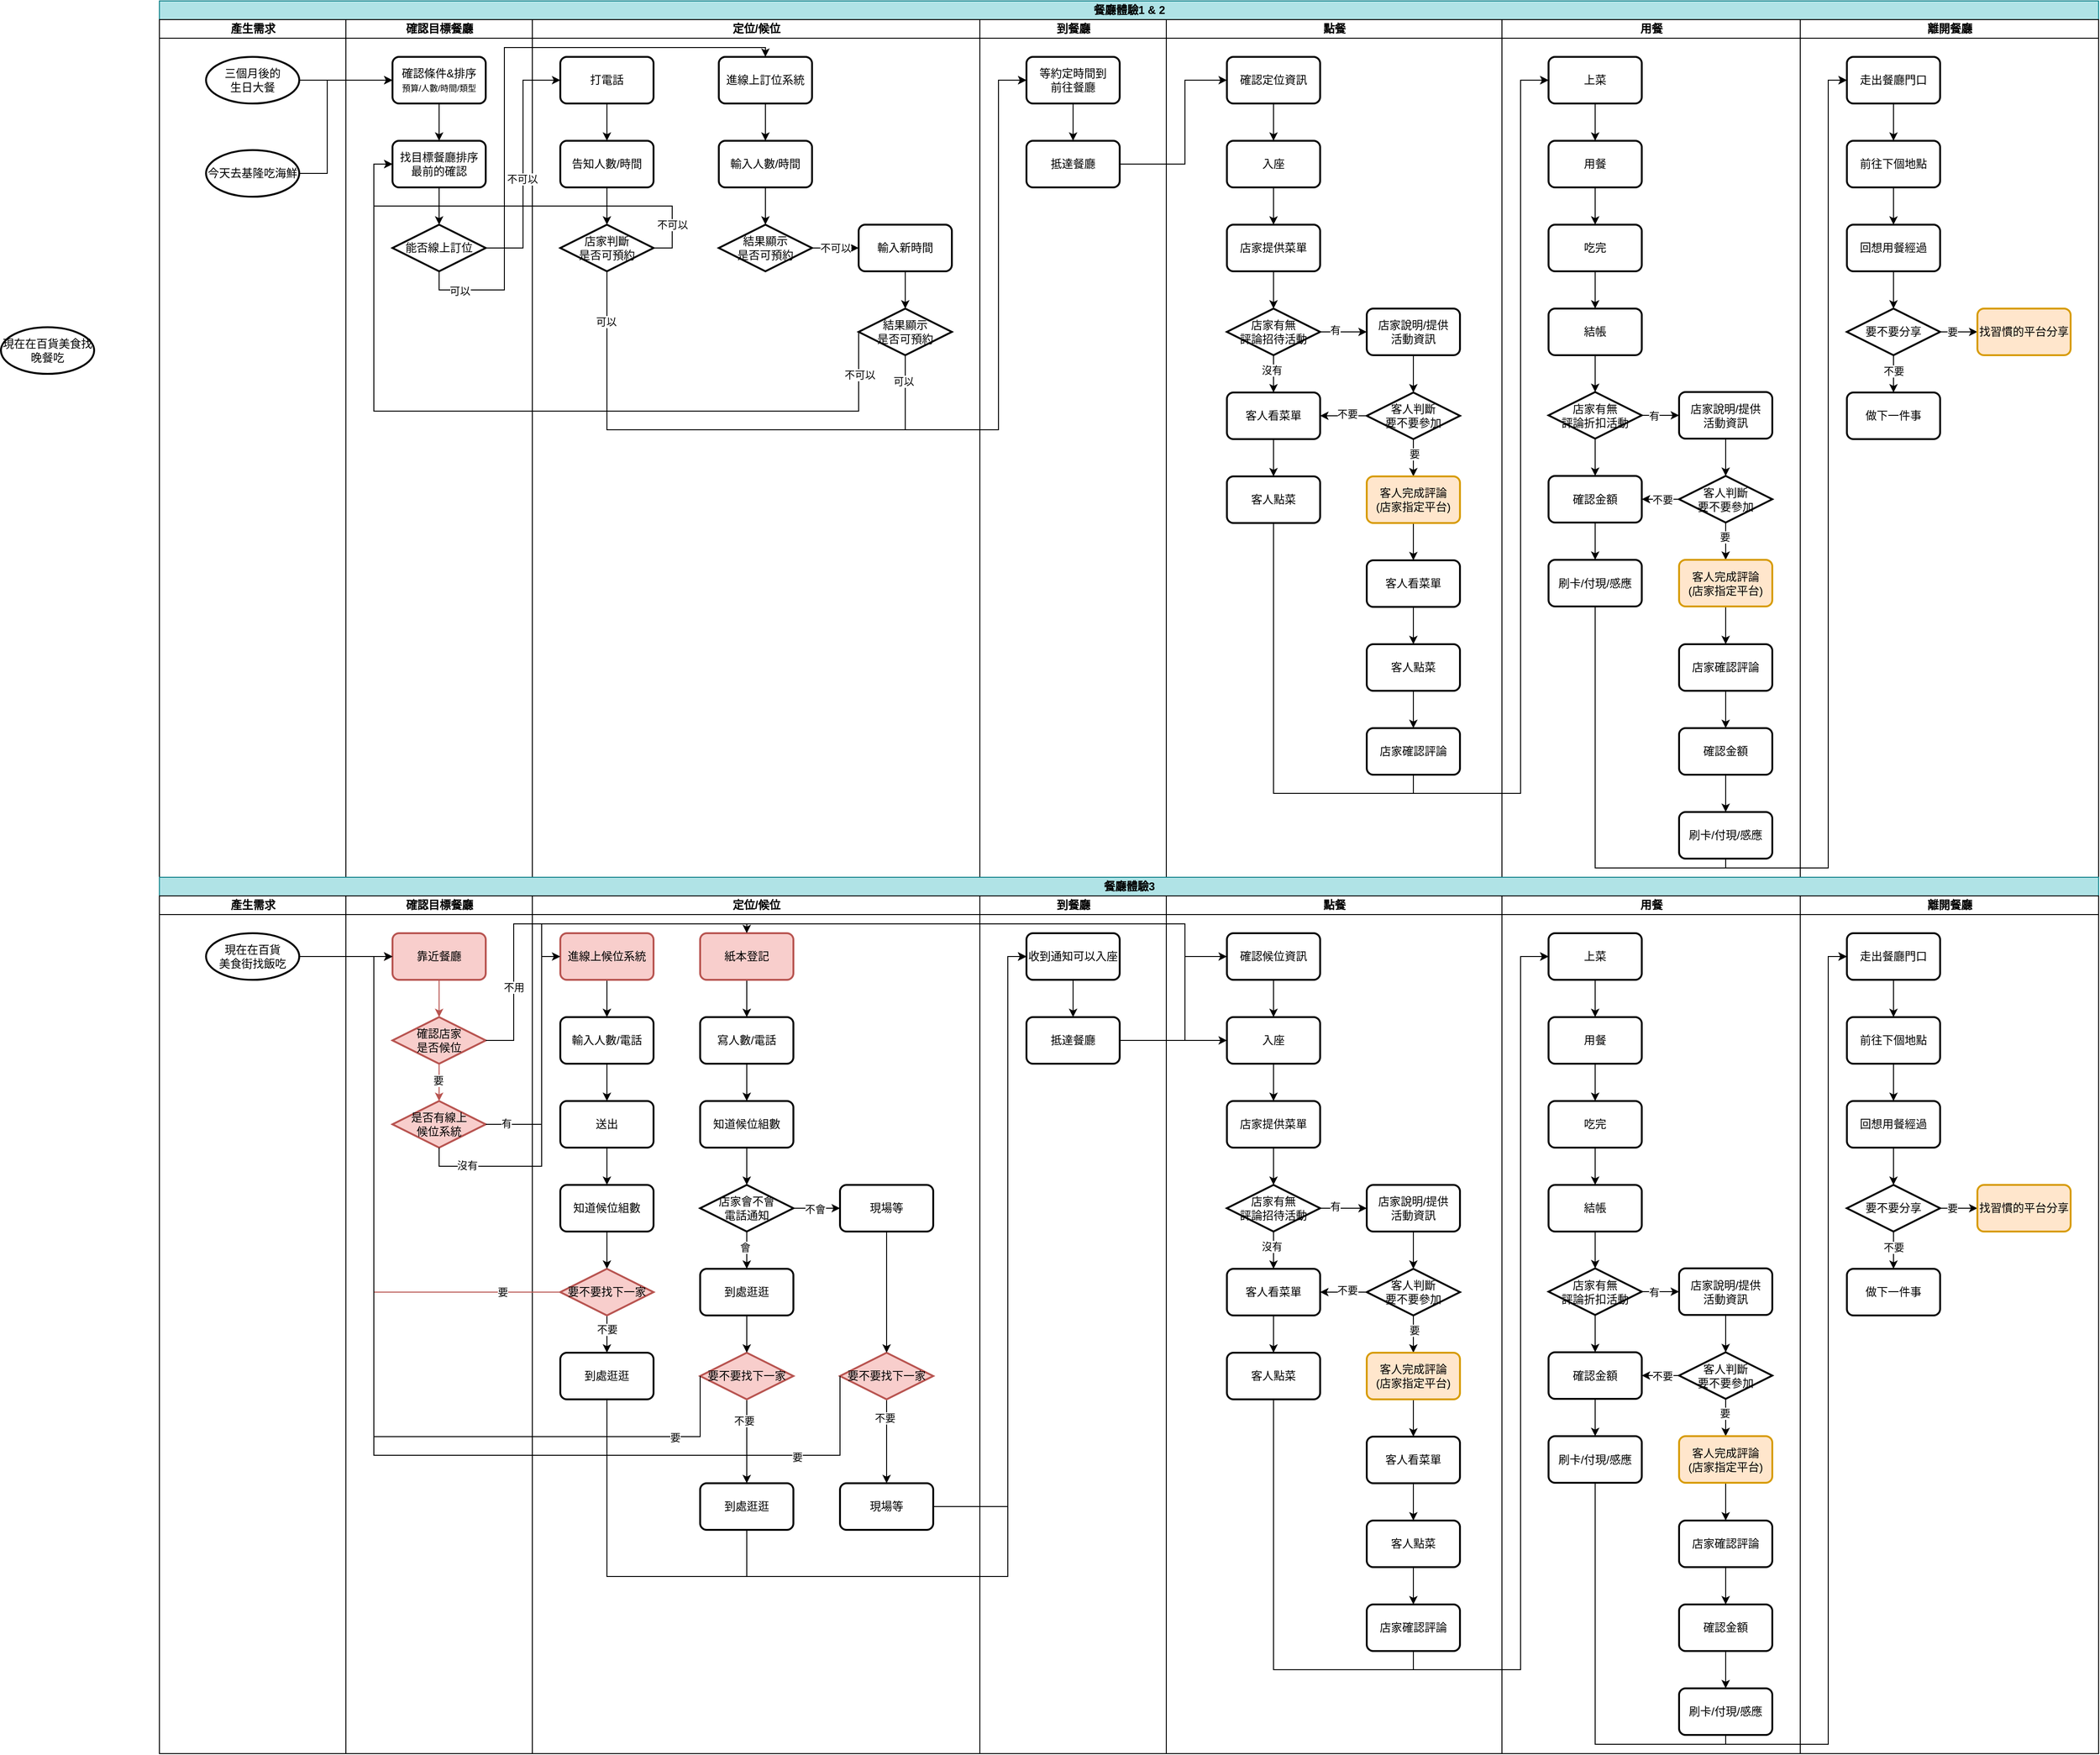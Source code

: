 <mxfile version="27.1.4" pages="2">
  <diagram id="Gs0rjqCEslWrO4-p2jYy" name="餐廳體驗流程">
    <mxGraphModel dx="2902" dy="708" grid="1" gridSize="10" guides="1" tooltips="1" connect="1" arrows="1" fold="1" page="1" pageScale="1" pageWidth="827" pageHeight="1169" math="0" shadow="0">
      <root>
        <mxCell id="0" />
        <mxCell id="1" parent="0" />
        <mxCell id="ohR55EIoIwS_sdCDgcCh-1" value="餐廳體驗1 &amp;amp; 2" style="swimlane;childLayout=stackLayout;resizeParent=1;resizeParentMax=0;startSize=20;html=1;fillColor=#b0e3e6;strokeColor=#0e8088;" parent="1" vertex="1">
          <mxGeometry x="10" y="60" width="2080" height="940" as="geometry" />
        </mxCell>
        <mxCell id="ohR55EIoIwS_sdCDgcCh-2" value="產生需求" style="swimlane;startSize=20;html=1;" parent="ohR55EIoIwS_sdCDgcCh-1" vertex="1">
          <mxGeometry y="20" width="200" height="920" as="geometry">
            <mxRectangle y="20" width="40" height="460" as="alternateBounds" />
          </mxGeometry>
        </mxCell>
        <mxCell id="ohR55EIoIwS_sdCDgcCh-14" value="三個月後的&lt;div&gt;生日大餐&lt;/div&gt;" style="strokeWidth=2;html=1;shape=mxgraph.flowchart.start_1;whiteSpace=wrap;" parent="ohR55EIoIwS_sdCDgcCh-2" vertex="1">
          <mxGeometry x="50" y="40" width="100" height="50" as="geometry" />
        </mxCell>
        <mxCell id="ohR55EIoIwS_sdCDgcCh-15" value="今天去基隆吃海鮮" style="strokeWidth=2;html=1;shape=mxgraph.flowchart.start_1;whiteSpace=wrap;" parent="ohR55EIoIwS_sdCDgcCh-2" vertex="1">
          <mxGeometry x="50.0" y="140" width="100" height="50" as="geometry" />
        </mxCell>
        <mxCell id="ohR55EIoIwS_sdCDgcCh-3" value="確認目標餐廳" style="swimlane;startSize=20;html=1;" parent="ohR55EIoIwS_sdCDgcCh-1" vertex="1">
          <mxGeometry x="200" y="20" width="200" height="920" as="geometry" />
        </mxCell>
        <mxCell id="ohR55EIoIwS_sdCDgcCh-20" style="edgeStyle=orthogonalEdgeStyle;rounded=0;orthogonalLoop=1;jettySize=auto;html=1;exitX=0.5;exitY=1;exitDx=0;exitDy=0;entryX=0.5;entryY=0;entryDx=0;entryDy=0;" parent="ohR55EIoIwS_sdCDgcCh-3" source="ohR55EIoIwS_sdCDgcCh-17" target="ohR55EIoIwS_sdCDgcCh-18" edge="1">
          <mxGeometry relative="1" as="geometry" />
        </mxCell>
        <mxCell id="ohR55EIoIwS_sdCDgcCh-17" value="確認條件&amp;amp;排序&lt;div&gt;&lt;font style=&quot;font-size: 9px;&quot;&gt;預算/人數/時間/類型&lt;/font&gt;&lt;/div&gt;" style="rounded=1;whiteSpace=wrap;html=1;absoluteArcSize=1;arcSize=14;strokeWidth=2;" parent="ohR55EIoIwS_sdCDgcCh-3" vertex="1">
          <mxGeometry x="50" y="40" width="100" height="50" as="geometry" />
        </mxCell>
        <mxCell id="ohR55EIoIwS_sdCDgcCh-34" style="edgeStyle=orthogonalEdgeStyle;rounded=0;orthogonalLoop=1;jettySize=auto;html=1;exitX=0.5;exitY=1;exitDx=0;exitDy=0;" parent="ohR55EIoIwS_sdCDgcCh-3" source="ohR55EIoIwS_sdCDgcCh-18" target="ohR55EIoIwS_sdCDgcCh-33" edge="1">
          <mxGeometry relative="1" as="geometry" />
        </mxCell>
        <mxCell id="ohR55EIoIwS_sdCDgcCh-18" value="找目標餐廳排序&lt;div&gt;最前的確認&lt;/div&gt;" style="rounded=1;whiteSpace=wrap;html=1;absoluteArcSize=1;arcSize=14;strokeWidth=2;" parent="ohR55EIoIwS_sdCDgcCh-3" vertex="1">
          <mxGeometry x="50" y="130" width="100" height="50" as="geometry" />
        </mxCell>
        <mxCell id="ohR55EIoIwS_sdCDgcCh-33" value="能否線上訂位" style="strokeWidth=2;html=1;shape=mxgraph.flowchart.decision;whiteSpace=wrap;" parent="ohR55EIoIwS_sdCDgcCh-3" vertex="1">
          <mxGeometry x="50" y="220" width="100" height="50" as="geometry" />
        </mxCell>
        <mxCell id="ohR55EIoIwS_sdCDgcCh-12" value="定位/候位" style="swimlane;startSize=20;html=1;" parent="ohR55EIoIwS_sdCDgcCh-1" vertex="1">
          <mxGeometry x="400" y="20" width="480" height="920" as="geometry" />
        </mxCell>
        <mxCell id="ohR55EIoIwS_sdCDgcCh-43" style="edgeStyle=orthogonalEdgeStyle;rounded=0;orthogonalLoop=1;jettySize=auto;html=1;entryX=0.5;entryY=0;entryDx=0;entryDy=0;" parent="ohR55EIoIwS_sdCDgcCh-12" source="ohR55EIoIwS_sdCDgcCh-24" target="ohR55EIoIwS_sdCDgcCh-42" edge="1">
          <mxGeometry relative="1" as="geometry" />
        </mxCell>
        <mxCell id="ohR55EIoIwS_sdCDgcCh-24" value="打電話" style="rounded=1;whiteSpace=wrap;html=1;absoluteArcSize=1;arcSize=14;strokeWidth=2;" parent="ohR55EIoIwS_sdCDgcCh-12" vertex="1">
          <mxGeometry x="30" y="40" width="100" height="50" as="geometry" />
        </mxCell>
        <mxCell id="ohR55EIoIwS_sdCDgcCh-58" style="edgeStyle=orthogonalEdgeStyle;rounded=0;orthogonalLoop=1;jettySize=auto;html=1;exitX=0.5;exitY=1;exitDx=0;exitDy=0;entryX=0.5;entryY=0;entryDx=0;entryDy=0;" parent="ohR55EIoIwS_sdCDgcCh-12" source="ohR55EIoIwS_sdCDgcCh-26" target="ohR55EIoIwS_sdCDgcCh-52" edge="1">
          <mxGeometry relative="1" as="geometry" />
        </mxCell>
        <mxCell id="ohR55EIoIwS_sdCDgcCh-26" value="進線上訂位系統" style="rounded=1;whiteSpace=wrap;html=1;absoluteArcSize=1;arcSize=14;strokeWidth=2;" parent="ohR55EIoIwS_sdCDgcCh-12" vertex="1">
          <mxGeometry x="200" y="40" width="100" height="50" as="geometry" />
        </mxCell>
        <mxCell id="ohR55EIoIwS_sdCDgcCh-42" value="告知人數/時間" style="rounded=1;whiteSpace=wrap;html=1;absoluteArcSize=1;arcSize=14;strokeWidth=2;" parent="ohR55EIoIwS_sdCDgcCh-12" vertex="1">
          <mxGeometry x="30" y="130" width="100" height="50" as="geometry" />
        </mxCell>
        <mxCell id="ohR55EIoIwS_sdCDgcCh-48" value="店家判斷&lt;div&gt;是否可預約&lt;/div&gt;" style="strokeWidth=2;html=1;shape=mxgraph.flowchart.decision;whiteSpace=wrap;" parent="ohR55EIoIwS_sdCDgcCh-12" vertex="1">
          <mxGeometry x="30" y="220" width="100" height="50" as="geometry" />
        </mxCell>
        <mxCell id="ohR55EIoIwS_sdCDgcCh-50" style="edgeStyle=orthogonalEdgeStyle;rounded=0;orthogonalLoop=1;jettySize=auto;html=1;exitX=0.5;exitY=1;exitDx=0;exitDy=0;entryX=0.5;entryY=0;entryDx=0;entryDy=0;entryPerimeter=0;jumpStyle=none;" parent="ohR55EIoIwS_sdCDgcCh-12" source="ohR55EIoIwS_sdCDgcCh-42" target="ohR55EIoIwS_sdCDgcCh-48" edge="1">
          <mxGeometry relative="1" as="geometry" />
        </mxCell>
        <mxCell id="ohR55EIoIwS_sdCDgcCh-59" style="edgeStyle=orthogonalEdgeStyle;rounded=0;orthogonalLoop=1;jettySize=auto;html=1;exitX=0.5;exitY=1;exitDx=0;exitDy=0;" parent="ohR55EIoIwS_sdCDgcCh-12" source="ohR55EIoIwS_sdCDgcCh-52" target="ohR55EIoIwS_sdCDgcCh-54" edge="1">
          <mxGeometry relative="1" as="geometry" />
        </mxCell>
        <mxCell id="ohR55EIoIwS_sdCDgcCh-52" value="輸入人數/時間" style="rounded=1;whiteSpace=wrap;html=1;absoluteArcSize=1;arcSize=14;strokeWidth=2;" parent="ohR55EIoIwS_sdCDgcCh-12" vertex="1">
          <mxGeometry x="200" y="130" width="100" height="50" as="geometry" />
        </mxCell>
        <mxCell id="ohR55EIoIwS_sdCDgcCh-64" style="edgeStyle=orthogonalEdgeStyle;rounded=0;orthogonalLoop=1;jettySize=auto;html=1;" parent="ohR55EIoIwS_sdCDgcCh-12" source="ohR55EIoIwS_sdCDgcCh-54" target="ohR55EIoIwS_sdCDgcCh-62" edge="1">
          <mxGeometry relative="1" as="geometry" />
        </mxCell>
        <mxCell id="ohR55EIoIwS_sdCDgcCh-65" value="不可以" style="edgeLabel;html=1;align=center;verticalAlign=middle;resizable=0;points=[];" parent="ohR55EIoIwS_sdCDgcCh-64" vertex="1" connectable="0">
          <mxGeometry x="-0.016" y="2" relative="1" as="geometry">
            <mxPoint y="2" as="offset" />
          </mxGeometry>
        </mxCell>
        <mxCell id="ohR55EIoIwS_sdCDgcCh-54" value="結果顯示&lt;div&gt;是否可預約&lt;/div&gt;" style="strokeWidth=2;html=1;shape=mxgraph.flowchart.decision;whiteSpace=wrap;" parent="ohR55EIoIwS_sdCDgcCh-12" vertex="1">
          <mxGeometry x="200" y="220" width="100" height="50" as="geometry" />
        </mxCell>
        <mxCell id="ohR55EIoIwS_sdCDgcCh-62" value="輸入新時間" style="rounded=1;whiteSpace=wrap;html=1;absoluteArcSize=1;arcSize=14;strokeWidth=2;" parent="ohR55EIoIwS_sdCDgcCh-12" vertex="1">
          <mxGeometry x="350" y="220" width="100" height="50" as="geometry" />
        </mxCell>
        <mxCell id="ohR55EIoIwS_sdCDgcCh-66" value="結果顯示&lt;div&gt;是否可預約&lt;/div&gt;" style="strokeWidth=2;html=1;shape=mxgraph.flowchart.decision;whiteSpace=wrap;" parent="ohR55EIoIwS_sdCDgcCh-12" vertex="1">
          <mxGeometry x="350" y="310" width="100" height="50" as="geometry" />
        </mxCell>
        <mxCell id="ohR55EIoIwS_sdCDgcCh-67" style="edgeStyle=orthogonalEdgeStyle;rounded=0;orthogonalLoop=1;jettySize=auto;html=1;entryX=0.5;entryY=0;entryDx=0;entryDy=0;entryPerimeter=0;" parent="ohR55EIoIwS_sdCDgcCh-12" source="ohR55EIoIwS_sdCDgcCh-62" target="ohR55EIoIwS_sdCDgcCh-66" edge="1">
          <mxGeometry relative="1" as="geometry" />
        </mxCell>
        <mxCell id="ohR55EIoIwS_sdCDgcCh-11" value="到餐廳" style="swimlane;startSize=20;html=1;" parent="ohR55EIoIwS_sdCDgcCh-1" vertex="1">
          <mxGeometry x="880" y="20" width="200" height="920" as="geometry" />
        </mxCell>
        <mxCell id="ohR55EIoIwS_sdCDgcCh-75" style="edgeStyle=orthogonalEdgeStyle;rounded=0;orthogonalLoop=1;jettySize=auto;html=1;" parent="ohR55EIoIwS_sdCDgcCh-11" source="ohR55EIoIwS_sdCDgcCh-70" target="ohR55EIoIwS_sdCDgcCh-72" edge="1">
          <mxGeometry relative="1" as="geometry" />
        </mxCell>
        <mxCell id="ohR55EIoIwS_sdCDgcCh-70" value="等約定時間到&lt;div&gt;前往餐廳&lt;/div&gt;" style="rounded=1;whiteSpace=wrap;html=1;absoluteArcSize=1;arcSize=14;strokeWidth=2;" parent="ohR55EIoIwS_sdCDgcCh-11" vertex="1">
          <mxGeometry x="50" y="40" width="100" height="50" as="geometry" />
        </mxCell>
        <mxCell id="ohR55EIoIwS_sdCDgcCh-72" value="抵達餐廳" style="rounded=1;whiteSpace=wrap;html=1;absoluteArcSize=1;arcSize=14;strokeWidth=2;" parent="ohR55EIoIwS_sdCDgcCh-11" vertex="1">
          <mxGeometry x="50" y="130" width="100" height="50" as="geometry" />
        </mxCell>
        <mxCell id="ohR55EIoIwS_sdCDgcCh-10" value="點餐" style="swimlane;startSize=20;html=1;" parent="ohR55EIoIwS_sdCDgcCh-1" vertex="1">
          <mxGeometry x="1080" y="20" width="360" height="920" as="geometry" />
        </mxCell>
        <mxCell id="ohR55EIoIwS_sdCDgcCh-87" style="edgeStyle=orthogonalEdgeStyle;rounded=0;orthogonalLoop=1;jettySize=auto;html=1;entryX=0.5;entryY=0;entryDx=0;entryDy=0;" parent="ohR55EIoIwS_sdCDgcCh-10" source="ohR55EIoIwS_sdCDgcCh-79" target="ohR55EIoIwS_sdCDgcCh-85" edge="1">
          <mxGeometry relative="1" as="geometry" />
        </mxCell>
        <mxCell id="ohR55EIoIwS_sdCDgcCh-79" value="確認定位資訊" style="rounded=1;whiteSpace=wrap;html=1;absoluteArcSize=1;arcSize=14;strokeWidth=2;" parent="ohR55EIoIwS_sdCDgcCh-10" vertex="1">
          <mxGeometry x="65" y="40" width="100" height="50" as="geometry" />
        </mxCell>
        <mxCell id="ohR55EIoIwS_sdCDgcCh-88" style="edgeStyle=orthogonalEdgeStyle;rounded=0;orthogonalLoop=1;jettySize=auto;html=1;entryX=0.5;entryY=0;entryDx=0;entryDy=0;" parent="ohR55EIoIwS_sdCDgcCh-10" source="ohR55EIoIwS_sdCDgcCh-85" target="ohR55EIoIwS_sdCDgcCh-86" edge="1">
          <mxGeometry relative="1" as="geometry" />
        </mxCell>
        <mxCell id="ohR55EIoIwS_sdCDgcCh-85" value="入座" style="rounded=1;whiteSpace=wrap;html=1;absoluteArcSize=1;arcSize=14;strokeWidth=2;" parent="ohR55EIoIwS_sdCDgcCh-10" vertex="1">
          <mxGeometry x="65" y="130" width="100" height="50" as="geometry" />
        </mxCell>
        <mxCell id="ohR55EIoIwS_sdCDgcCh-86" value="店家提供菜單" style="rounded=1;whiteSpace=wrap;html=1;absoluteArcSize=1;arcSize=14;strokeWidth=2;" parent="ohR55EIoIwS_sdCDgcCh-10" vertex="1">
          <mxGeometry x="65" y="220" width="100" height="50" as="geometry" />
        </mxCell>
        <mxCell id="ohR55EIoIwS_sdCDgcCh-91" style="edgeStyle=orthogonalEdgeStyle;rounded=0;orthogonalLoop=1;jettySize=auto;html=1;entryX=0;entryY=0.5;entryDx=0;entryDy=0;" parent="ohR55EIoIwS_sdCDgcCh-10" source="ohR55EIoIwS_sdCDgcCh-89" target="ohR55EIoIwS_sdCDgcCh-93" edge="1">
          <mxGeometry relative="1" as="geometry">
            <mxPoint x="205" y="335" as="targetPoint" />
          </mxGeometry>
        </mxCell>
        <mxCell id="ohR55EIoIwS_sdCDgcCh-94" value="有" style="edgeLabel;html=1;align=center;verticalAlign=middle;resizable=0;points=[];" parent="ohR55EIoIwS_sdCDgcCh-91" vertex="1" connectable="0">
          <mxGeometry x="-0.36" y="2" relative="1" as="geometry">
            <mxPoint as="offset" />
          </mxGeometry>
        </mxCell>
        <mxCell id="ohR55EIoIwS_sdCDgcCh-92" style="edgeStyle=orthogonalEdgeStyle;rounded=0;orthogonalLoop=1;jettySize=auto;html=1;" parent="ohR55EIoIwS_sdCDgcCh-10" source="ohR55EIoIwS_sdCDgcCh-89" edge="1">
          <mxGeometry relative="1" as="geometry">
            <mxPoint x="115" y="400" as="targetPoint" />
          </mxGeometry>
        </mxCell>
        <mxCell id="ohR55EIoIwS_sdCDgcCh-95" value="沒有" style="edgeLabel;html=1;align=center;verticalAlign=middle;resizable=0;points=[];" parent="ohR55EIoIwS_sdCDgcCh-92" vertex="1" connectable="0">
          <mxGeometry x="-0.24" y="-2" relative="1" as="geometry">
            <mxPoint as="offset" />
          </mxGeometry>
        </mxCell>
        <mxCell id="ohR55EIoIwS_sdCDgcCh-89" value="店家有無&lt;div&gt;評論招待活動&lt;/div&gt;" style="strokeWidth=2;html=1;shape=mxgraph.flowchart.decision;whiteSpace=wrap;" parent="ohR55EIoIwS_sdCDgcCh-10" vertex="1">
          <mxGeometry x="65" y="310" width="100" height="50" as="geometry" />
        </mxCell>
        <mxCell id="ohR55EIoIwS_sdCDgcCh-90" style="edgeStyle=orthogonalEdgeStyle;rounded=0;orthogonalLoop=1;jettySize=auto;html=1;entryX=0.5;entryY=0;entryDx=0;entryDy=0;entryPerimeter=0;" parent="ohR55EIoIwS_sdCDgcCh-10" source="ohR55EIoIwS_sdCDgcCh-86" target="ohR55EIoIwS_sdCDgcCh-89" edge="1">
          <mxGeometry relative="1" as="geometry" />
        </mxCell>
        <mxCell id="ohR55EIoIwS_sdCDgcCh-93" value="店家說明/提供&lt;div&gt;活動資訊&lt;/div&gt;" style="rounded=1;whiteSpace=wrap;html=1;absoluteArcSize=1;arcSize=14;strokeWidth=2;" parent="ohR55EIoIwS_sdCDgcCh-10" vertex="1">
          <mxGeometry x="215" y="310" width="100" height="50" as="geometry" />
        </mxCell>
        <mxCell id="ohR55EIoIwS_sdCDgcCh-113" style="edgeStyle=orthogonalEdgeStyle;rounded=0;orthogonalLoop=1;jettySize=auto;html=1;entryX=0.5;entryY=0;entryDx=0;entryDy=0;" parent="ohR55EIoIwS_sdCDgcCh-10" source="ohR55EIoIwS_sdCDgcCh-96" target="ohR55EIoIwS_sdCDgcCh-110" edge="1">
          <mxGeometry relative="1" as="geometry" />
        </mxCell>
        <mxCell id="ohR55EIoIwS_sdCDgcCh-96" value="客人看菜單" style="rounded=1;whiteSpace=wrap;html=1;absoluteArcSize=1;arcSize=14;strokeWidth=2;" parent="ohR55EIoIwS_sdCDgcCh-10" vertex="1">
          <mxGeometry x="65" y="400" width="100" height="50" as="geometry" />
        </mxCell>
        <mxCell id="ohR55EIoIwS_sdCDgcCh-99" style="edgeStyle=orthogonalEdgeStyle;rounded=0;orthogonalLoop=1;jettySize=auto;html=1;entryX=1;entryY=0.5;entryDx=0;entryDy=0;" parent="ohR55EIoIwS_sdCDgcCh-10" source="ohR55EIoIwS_sdCDgcCh-97" target="ohR55EIoIwS_sdCDgcCh-96" edge="1">
          <mxGeometry relative="1" as="geometry" />
        </mxCell>
        <mxCell id="ohR55EIoIwS_sdCDgcCh-100" value="不要" style="edgeLabel;html=1;align=center;verticalAlign=middle;resizable=0;points=[];" parent="ohR55EIoIwS_sdCDgcCh-99" vertex="1" connectable="0">
          <mxGeometry x="-0.16" y="-2" relative="1" as="geometry">
            <mxPoint as="offset" />
          </mxGeometry>
        </mxCell>
        <mxCell id="ohR55EIoIwS_sdCDgcCh-101" style="edgeStyle=orthogonalEdgeStyle;rounded=0;orthogonalLoop=1;jettySize=auto;html=1;" parent="ohR55EIoIwS_sdCDgcCh-10" source="ohR55EIoIwS_sdCDgcCh-97" edge="1">
          <mxGeometry relative="1" as="geometry">
            <mxPoint x="265" y="490" as="targetPoint" />
          </mxGeometry>
        </mxCell>
        <mxCell id="ohR55EIoIwS_sdCDgcCh-107" value="要" style="edgeLabel;html=1;align=center;verticalAlign=middle;resizable=0;points=[];" parent="ohR55EIoIwS_sdCDgcCh-101" vertex="1" connectable="0">
          <mxGeometry x="-0.221" y="1" relative="1" as="geometry">
            <mxPoint as="offset" />
          </mxGeometry>
        </mxCell>
        <mxCell id="ohR55EIoIwS_sdCDgcCh-97" value="客人判斷&lt;div&gt;要不要參加&lt;/div&gt;" style="strokeWidth=2;html=1;shape=mxgraph.flowchart.decision;whiteSpace=wrap;" parent="ohR55EIoIwS_sdCDgcCh-10" vertex="1">
          <mxGeometry x="215" y="400" width="100" height="50" as="geometry" />
        </mxCell>
        <mxCell id="ohR55EIoIwS_sdCDgcCh-98" style="edgeStyle=orthogonalEdgeStyle;rounded=0;orthogonalLoop=1;jettySize=auto;html=1;entryX=0.5;entryY=0;entryDx=0;entryDy=0;entryPerimeter=0;" parent="ohR55EIoIwS_sdCDgcCh-10" source="ohR55EIoIwS_sdCDgcCh-93" target="ohR55EIoIwS_sdCDgcCh-97" edge="1">
          <mxGeometry relative="1" as="geometry" />
        </mxCell>
        <mxCell id="ohR55EIoIwS_sdCDgcCh-128" style="edgeStyle=orthogonalEdgeStyle;rounded=0;orthogonalLoop=1;jettySize=auto;html=1;entryX=0.5;entryY=0;entryDx=0;entryDy=0;" parent="ohR55EIoIwS_sdCDgcCh-10" source="ohR55EIoIwS_sdCDgcCh-102" target="ohR55EIoIwS_sdCDgcCh-124" edge="1">
          <mxGeometry relative="1" as="geometry" />
        </mxCell>
        <mxCell id="ohR55EIoIwS_sdCDgcCh-102" value="客人完成評論&lt;div&gt;(店家指定平台)&lt;/div&gt;" style="rounded=1;whiteSpace=wrap;html=1;absoluteArcSize=1;arcSize=14;strokeWidth=2;fillColor=#ffe6cc;strokeColor=#d79b00;" parent="ohR55EIoIwS_sdCDgcCh-10" vertex="1">
          <mxGeometry x="215" y="490" width="100" height="50" as="geometry" />
        </mxCell>
        <mxCell id="ohR55EIoIwS_sdCDgcCh-110" value="客人點菜" style="rounded=1;whiteSpace=wrap;html=1;absoluteArcSize=1;arcSize=14;strokeWidth=2;" parent="ohR55EIoIwS_sdCDgcCh-10" vertex="1">
          <mxGeometry x="65" y="490" width="100" height="50" as="geometry" />
        </mxCell>
        <mxCell id="ohR55EIoIwS_sdCDgcCh-123" style="edgeStyle=orthogonalEdgeStyle;rounded=0;orthogonalLoop=1;jettySize=auto;html=1;entryX=0.5;entryY=0;entryDx=0;entryDy=0;" parent="ohR55EIoIwS_sdCDgcCh-10" source="ohR55EIoIwS_sdCDgcCh-124" target="ohR55EIoIwS_sdCDgcCh-126" edge="1">
          <mxGeometry relative="1" as="geometry" />
        </mxCell>
        <mxCell id="ohR55EIoIwS_sdCDgcCh-124" value="客人看菜單" style="rounded=1;whiteSpace=wrap;html=1;absoluteArcSize=1;arcSize=14;strokeWidth=2;" parent="ohR55EIoIwS_sdCDgcCh-10" vertex="1">
          <mxGeometry x="215" y="580" width="100" height="50" as="geometry" />
        </mxCell>
        <mxCell id="ohR55EIoIwS_sdCDgcCh-125" style="edgeStyle=orthogonalEdgeStyle;rounded=0;orthogonalLoop=1;jettySize=auto;html=1;entryX=0.5;entryY=0;entryDx=0;entryDy=0;" parent="ohR55EIoIwS_sdCDgcCh-10" source="ohR55EIoIwS_sdCDgcCh-126" target="ohR55EIoIwS_sdCDgcCh-127" edge="1">
          <mxGeometry relative="1" as="geometry" />
        </mxCell>
        <mxCell id="ohR55EIoIwS_sdCDgcCh-126" value="客人點菜" style="rounded=1;whiteSpace=wrap;html=1;absoluteArcSize=1;arcSize=14;strokeWidth=2;" parent="ohR55EIoIwS_sdCDgcCh-10" vertex="1">
          <mxGeometry x="215" y="670" width="100" height="50" as="geometry" />
        </mxCell>
        <mxCell id="ohR55EIoIwS_sdCDgcCh-127" value="店家確認評論" style="rounded=1;whiteSpace=wrap;html=1;absoluteArcSize=1;arcSize=14;strokeWidth=2;" parent="ohR55EIoIwS_sdCDgcCh-10" vertex="1">
          <mxGeometry x="215" y="760" width="100" height="50" as="geometry" />
        </mxCell>
        <mxCell id="ohR55EIoIwS_sdCDgcCh-9" value="用餐" style="swimlane;startSize=20;html=1;" parent="ohR55EIoIwS_sdCDgcCh-1" vertex="1">
          <mxGeometry x="1440" y="20" width="320" height="920" as="geometry" />
        </mxCell>
        <mxCell id="ohR55EIoIwS_sdCDgcCh-120" style="edgeStyle=orthogonalEdgeStyle;rounded=0;orthogonalLoop=1;jettySize=auto;html=1;entryX=0.5;entryY=0;entryDx=0;entryDy=0;" parent="ohR55EIoIwS_sdCDgcCh-9" source="ohR55EIoIwS_sdCDgcCh-83" target="ohR55EIoIwS_sdCDgcCh-115" edge="1">
          <mxGeometry relative="1" as="geometry" />
        </mxCell>
        <mxCell id="ohR55EIoIwS_sdCDgcCh-83" value="上菜" style="rounded=1;whiteSpace=wrap;html=1;absoluteArcSize=1;arcSize=14;strokeWidth=2;" parent="ohR55EIoIwS_sdCDgcCh-9" vertex="1">
          <mxGeometry x="50" y="40" width="100" height="50" as="geometry" />
        </mxCell>
        <mxCell id="ohR55EIoIwS_sdCDgcCh-121" style="edgeStyle=orthogonalEdgeStyle;rounded=0;orthogonalLoop=1;jettySize=auto;html=1;entryX=0.5;entryY=0;entryDx=0;entryDy=0;" parent="ohR55EIoIwS_sdCDgcCh-9" source="ohR55EIoIwS_sdCDgcCh-115" target="ohR55EIoIwS_sdCDgcCh-116" edge="1">
          <mxGeometry relative="1" as="geometry" />
        </mxCell>
        <mxCell id="ohR55EIoIwS_sdCDgcCh-115" value="用餐" style="rounded=1;whiteSpace=wrap;html=1;absoluteArcSize=1;arcSize=14;strokeWidth=2;" parent="ohR55EIoIwS_sdCDgcCh-9" vertex="1">
          <mxGeometry x="50" y="130" width="100" height="50" as="geometry" />
        </mxCell>
        <mxCell id="ohR55EIoIwS_sdCDgcCh-122" style="edgeStyle=orthogonalEdgeStyle;rounded=0;orthogonalLoop=1;jettySize=auto;html=1;entryX=0.5;entryY=0;entryDx=0;entryDy=0;" parent="ohR55EIoIwS_sdCDgcCh-9" source="ohR55EIoIwS_sdCDgcCh-116" target="ohR55EIoIwS_sdCDgcCh-117" edge="1">
          <mxGeometry relative="1" as="geometry" />
        </mxCell>
        <mxCell id="ohR55EIoIwS_sdCDgcCh-116" value="吃完" style="rounded=1;whiteSpace=wrap;html=1;absoluteArcSize=1;arcSize=14;strokeWidth=2;" parent="ohR55EIoIwS_sdCDgcCh-9" vertex="1">
          <mxGeometry x="50" y="220" width="100" height="50" as="geometry" />
        </mxCell>
        <mxCell id="ohR55EIoIwS_sdCDgcCh-117" value="結帳" style="rounded=1;whiteSpace=wrap;html=1;absoluteArcSize=1;arcSize=14;strokeWidth=2;" parent="ohR55EIoIwS_sdCDgcCh-9" vertex="1">
          <mxGeometry x="50" y="310" width="100" height="50" as="geometry" />
        </mxCell>
        <mxCell id="ohR55EIoIwS_sdCDgcCh-132" style="edgeStyle=orthogonalEdgeStyle;rounded=0;orthogonalLoop=1;jettySize=auto;html=1;entryX=0;entryY=0.5;entryDx=0;entryDy=0;" parent="ohR55EIoIwS_sdCDgcCh-9" source="ohR55EIoIwS_sdCDgcCh-118" target="ohR55EIoIwS_sdCDgcCh-131" edge="1">
          <mxGeometry relative="1" as="geometry" />
        </mxCell>
        <mxCell id="ohR55EIoIwS_sdCDgcCh-134" value="有" style="edgeLabel;html=1;align=center;verticalAlign=middle;resizable=0;points=[];" parent="ohR55EIoIwS_sdCDgcCh-132" vertex="1" connectable="0">
          <mxGeometry x="-0.387" relative="1" as="geometry">
            <mxPoint as="offset" />
          </mxGeometry>
        </mxCell>
        <mxCell id="ohR55EIoIwS_sdCDgcCh-152" style="edgeStyle=orthogonalEdgeStyle;rounded=0;orthogonalLoop=1;jettySize=auto;html=1;entryX=0.5;entryY=0;entryDx=0;entryDy=0;" parent="ohR55EIoIwS_sdCDgcCh-9" source="ohR55EIoIwS_sdCDgcCh-118" target="ohR55EIoIwS_sdCDgcCh-150" edge="1">
          <mxGeometry relative="1" as="geometry" />
        </mxCell>
        <mxCell id="ohR55EIoIwS_sdCDgcCh-118" value="店家有無&lt;div&gt;評論折扣活動&lt;/div&gt;" style="strokeWidth=2;html=1;shape=mxgraph.flowchart.decision;whiteSpace=wrap;" parent="ohR55EIoIwS_sdCDgcCh-9" vertex="1">
          <mxGeometry x="50" y="399.5" width="100" height="50" as="geometry" />
        </mxCell>
        <mxCell id="ohR55EIoIwS_sdCDgcCh-131" value="店家說明/提供&lt;div&gt;活動資訊&lt;/div&gt;" style="rounded=1;whiteSpace=wrap;html=1;absoluteArcSize=1;arcSize=14;strokeWidth=2;" parent="ohR55EIoIwS_sdCDgcCh-9" vertex="1">
          <mxGeometry x="190" y="399.5" width="100" height="50" as="geometry" />
        </mxCell>
        <mxCell id="ohR55EIoIwS_sdCDgcCh-138" style="edgeStyle=orthogonalEdgeStyle;rounded=0;orthogonalLoop=1;jettySize=auto;html=1;entryX=0.5;entryY=0;entryDx=0;entryDy=0;" parent="ohR55EIoIwS_sdCDgcCh-9" source="ohR55EIoIwS_sdCDgcCh-135" target="ohR55EIoIwS_sdCDgcCh-136" edge="1">
          <mxGeometry relative="1" as="geometry" />
        </mxCell>
        <mxCell id="ohR55EIoIwS_sdCDgcCh-142" value="要" style="edgeLabel;html=1;align=center;verticalAlign=middle;resizable=0;points=[];" parent="ohR55EIoIwS_sdCDgcCh-138" vertex="1" connectable="0">
          <mxGeometry x="-0.225" y="-1" relative="1" as="geometry">
            <mxPoint as="offset" />
          </mxGeometry>
        </mxCell>
        <mxCell id="ohR55EIoIwS_sdCDgcCh-153" style="edgeStyle=orthogonalEdgeStyle;rounded=0;orthogonalLoop=1;jettySize=auto;html=1;entryX=1;entryY=0.5;entryDx=0;entryDy=0;" parent="ohR55EIoIwS_sdCDgcCh-9" source="ohR55EIoIwS_sdCDgcCh-135" target="ohR55EIoIwS_sdCDgcCh-150" edge="1">
          <mxGeometry relative="1" as="geometry" />
        </mxCell>
        <mxCell id="ohR55EIoIwS_sdCDgcCh-154" value="不要" style="edgeLabel;html=1;align=center;verticalAlign=middle;resizable=0;points=[];" parent="ohR55EIoIwS_sdCDgcCh-153" vertex="1" connectable="0">
          <mxGeometry x="-0.106" relative="1" as="geometry">
            <mxPoint as="offset" />
          </mxGeometry>
        </mxCell>
        <mxCell id="ohR55EIoIwS_sdCDgcCh-135" value="客人判斷&lt;div&gt;要不要參加&lt;/div&gt;" style="strokeWidth=2;html=1;shape=mxgraph.flowchart.decision;whiteSpace=wrap;" parent="ohR55EIoIwS_sdCDgcCh-9" vertex="1">
          <mxGeometry x="190" y="489.5" width="100" height="50" as="geometry" />
        </mxCell>
        <mxCell id="ohR55EIoIwS_sdCDgcCh-144" style="edgeStyle=orthogonalEdgeStyle;rounded=0;orthogonalLoop=1;jettySize=auto;html=1;entryX=0.5;entryY=0;entryDx=0;entryDy=0;" parent="ohR55EIoIwS_sdCDgcCh-9" source="ohR55EIoIwS_sdCDgcCh-136" target="ohR55EIoIwS_sdCDgcCh-143" edge="1">
          <mxGeometry relative="1" as="geometry" />
        </mxCell>
        <mxCell id="ohR55EIoIwS_sdCDgcCh-136" value="客人完成評論&lt;div&gt;(店家指定平台)&lt;/div&gt;" style="rounded=1;whiteSpace=wrap;html=1;absoluteArcSize=1;arcSize=14;strokeWidth=2;fillColor=#ffe6cc;strokeColor=#d79b00;" parent="ohR55EIoIwS_sdCDgcCh-9" vertex="1">
          <mxGeometry x="190" y="579.5" width="100" height="50" as="geometry" />
        </mxCell>
        <mxCell id="ohR55EIoIwS_sdCDgcCh-137" style="edgeStyle=orthogonalEdgeStyle;rounded=0;orthogonalLoop=1;jettySize=auto;html=1;entryX=0.5;entryY=0;entryDx=0;entryDy=0;entryPerimeter=0;" parent="ohR55EIoIwS_sdCDgcCh-9" source="ohR55EIoIwS_sdCDgcCh-131" target="ohR55EIoIwS_sdCDgcCh-135" edge="1">
          <mxGeometry relative="1" as="geometry" />
        </mxCell>
        <mxCell id="ohR55EIoIwS_sdCDgcCh-141" style="edgeStyle=orthogonalEdgeStyle;rounded=0;orthogonalLoop=1;jettySize=auto;html=1;entryX=0.5;entryY=0;entryDx=0;entryDy=0;entryPerimeter=0;" parent="ohR55EIoIwS_sdCDgcCh-9" source="ohR55EIoIwS_sdCDgcCh-117" target="ohR55EIoIwS_sdCDgcCh-118" edge="1">
          <mxGeometry relative="1" as="geometry" />
        </mxCell>
        <mxCell id="ohR55EIoIwS_sdCDgcCh-146" style="edgeStyle=orthogonalEdgeStyle;rounded=0;orthogonalLoop=1;jettySize=auto;html=1;entryX=0.5;entryY=0;entryDx=0;entryDy=0;" parent="ohR55EIoIwS_sdCDgcCh-9" source="ohR55EIoIwS_sdCDgcCh-143" target="ohR55EIoIwS_sdCDgcCh-145" edge="1">
          <mxGeometry relative="1" as="geometry" />
        </mxCell>
        <mxCell id="ohR55EIoIwS_sdCDgcCh-143" value="店家確認評論" style="rounded=1;whiteSpace=wrap;html=1;absoluteArcSize=1;arcSize=14;strokeWidth=2;" parent="ohR55EIoIwS_sdCDgcCh-9" vertex="1">
          <mxGeometry x="190" y="670" width="100" height="50" as="geometry" />
        </mxCell>
        <mxCell id="ohR55EIoIwS_sdCDgcCh-148" style="edgeStyle=orthogonalEdgeStyle;rounded=0;orthogonalLoop=1;jettySize=auto;html=1;entryX=0.5;entryY=0;entryDx=0;entryDy=0;" parent="ohR55EIoIwS_sdCDgcCh-9" source="ohR55EIoIwS_sdCDgcCh-145" target="ohR55EIoIwS_sdCDgcCh-147" edge="1">
          <mxGeometry relative="1" as="geometry" />
        </mxCell>
        <mxCell id="ohR55EIoIwS_sdCDgcCh-145" value="確認金額" style="rounded=1;whiteSpace=wrap;html=1;absoluteArcSize=1;arcSize=14;strokeWidth=2;" parent="ohR55EIoIwS_sdCDgcCh-9" vertex="1">
          <mxGeometry x="190" y="760" width="100" height="50" as="geometry" />
        </mxCell>
        <mxCell id="ohR55EIoIwS_sdCDgcCh-147" value="刷卡/付現/感應" style="rounded=1;whiteSpace=wrap;html=1;absoluteArcSize=1;arcSize=14;strokeWidth=2;" parent="ohR55EIoIwS_sdCDgcCh-9" vertex="1">
          <mxGeometry x="190" y="850" width="100" height="50" as="geometry" />
        </mxCell>
        <mxCell id="ohR55EIoIwS_sdCDgcCh-149" style="edgeStyle=orthogonalEdgeStyle;rounded=0;orthogonalLoop=1;jettySize=auto;html=1;entryX=0.5;entryY=0;entryDx=0;entryDy=0;" parent="ohR55EIoIwS_sdCDgcCh-9" source="ohR55EIoIwS_sdCDgcCh-150" target="ohR55EIoIwS_sdCDgcCh-151" edge="1">
          <mxGeometry relative="1" as="geometry" />
        </mxCell>
        <mxCell id="ohR55EIoIwS_sdCDgcCh-150" value="確認金額" style="rounded=1;whiteSpace=wrap;html=1;absoluteArcSize=1;arcSize=14;strokeWidth=2;" parent="ohR55EIoIwS_sdCDgcCh-9" vertex="1">
          <mxGeometry x="50" y="489.5" width="100" height="50" as="geometry" />
        </mxCell>
        <mxCell id="ohR55EIoIwS_sdCDgcCh-151" value="刷卡/付現/感應" style="rounded=1;whiteSpace=wrap;html=1;absoluteArcSize=1;arcSize=14;strokeWidth=2;" parent="ohR55EIoIwS_sdCDgcCh-9" vertex="1">
          <mxGeometry x="50" y="579.5" width="100" height="50" as="geometry" />
        </mxCell>
        <mxCell id="ohR55EIoIwS_sdCDgcCh-78" value="離開餐廳" style="swimlane;startSize=20;html=1;" parent="ohR55EIoIwS_sdCDgcCh-1" vertex="1">
          <mxGeometry x="1760" y="20" width="320" height="920" as="geometry" />
        </mxCell>
        <mxCell id="ohR55EIoIwS_sdCDgcCh-160" style="edgeStyle=orthogonalEdgeStyle;rounded=0;orthogonalLoop=1;jettySize=auto;html=1;entryX=0.5;entryY=0;entryDx=0;entryDy=0;" parent="ohR55EIoIwS_sdCDgcCh-78" source="ohR55EIoIwS_sdCDgcCh-155" target="ohR55EIoIwS_sdCDgcCh-156" edge="1">
          <mxGeometry relative="1" as="geometry" />
        </mxCell>
        <mxCell id="ohR55EIoIwS_sdCDgcCh-155" value="走出餐廳門口" style="rounded=1;whiteSpace=wrap;html=1;absoluteArcSize=1;arcSize=14;strokeWidth=2;" parent="ohR55EIoIwS_sdCDgcCh-78" vertex="1">
          <mxGeometry x="50" y="40" width="100" height="50" as="geometry" />
        </mxCell>
        <mxCell id="ohR55EIoIwS_sdCDgcCh-162" style="edgeStyle=orthogonalEdgeStyle;rounded=0;orthogonalLoop=1;jettySize=auto;html=1;" parent="ohR55EIoIwS_sdCDgcCh-78" source="ohR55EIoIwS_sdCDgcCh-156" target="ohR55EIoIwS_sdCDgcCh-161" edge="1">
          <mxGeometry relative="1" as="geometry" />
        </mxCell>
        <mxCell id="ohR55EIoIwS_sdCDgcCh-156" value="前往下個地點" style="rounded=1;whiteSpace=wrap;html=1;absoluteArcSize=1;arcSize=14;strokeWidth=2;" parent="ohR55EIoIwS_sdCDgcCh-78" vertex="1">
          <mxGeometry x="50" y="130" width="100" height="50" as="geometry" />
        </mxCell>
        <mxCell id="ohR55EIoIwS_sdCDgcCh-161" value="回想用餐經過" style="rounded=1;whiteSpace=wrap;html=1;absoluteArcSize=1;arcSize=14;strokeWidth=2;" parent="ohR55EIoIwS_sdCDgcCh-78" vertex="1">
          <mxGeometry x="50" y="220" width="100" height="50" as="geometry" />
        </mxCell>
        <mxCell id="ohR55EIoIwS_sdCDgcCh-165" style="edgeStyle=orthogonalEdgeStyle;rounded=0;orthogonalLoop=1;jettySize=auto;html=1;" parent="ohR55EIoIwS_sdCDgcCh-78" source="ohR55EIoIwS_sdCDgcCh-163" edge="1">
          <mxGeometry relative="1" as="geometry">
            <mxPoint x="100" y="400" as="targetPoint" />
          </mxGeometry>
        </mxCell>
        <mxCell id="ohR55EIoIwS_sdCDgcCh-167" value="不要" style="edgeLabel;html=1;align=center;verticalAlign=middle;resizable=0;points=[];" parent="ohR55EIoIwS_sdCDgcCh-165" vertex="1" connectable="0">
          <mxGeometry x="-0.161" relative="1" as="geometry">
            <mxPoint as="offset" />
          </mxGeometry>
        </mxCell>
        <mxCell id="ohR55EIoIwS_sdCDgcCh-169" style="edgeStyle=orthogonalEdgeStyle;rounded=0;orthogonalLoop=1;jettySize=auto;html=1;entryX=0;entryY=0.5;entryDx=0;entryDy=0;" parent="ohR55EIoIwS_sdCDgcCh-78" source="ohR55EIoIwS_sdCDgcCh-163" target="ohR55EIoIwS_sdCDgcCh-168" edge="1">
          <mxGeometry relative="1" as="geometry" />
        </mxCell>
        <mxCell id="ohR55EIoIwS_sdCDgcCh-170" value="要" style="edgeLabel;html=1;align=center;verticalAlign=middle;resizable=0;points=[];" parent="ohR55EIoIwS_sdCDgcCh-169" vertex="1" connectable="0">
          <mxGeometry x="-0.381" relative="1" as="geometry">
            <mxPoint as="offset" />
          </mxGeometry>
        </mxCell>
        <mxCell id="ohR55EIoIwS_sdCDgcCh-163" value="要不要分享" style="strokeWidth=2;html=1;shape=mxgraph.flowchart.decision;whiteSpace=wrap;" parent="ohR55EIoIwS_sdCDgcCh-78" vertex="1">
          <mxGeometry x="50" y="310" width="100" height="50" as="geometry" />
        </mxCell>
        <mxCell id="ohR55EIoIwS_sdCDgcCh-164" style="edgeStyle=orthogonalEdgeStyle;rounded=0;orthogonalLoop=1;jettySize=auto;html=1;entryX=0.5;entryY=0;entryDx=0;entryDy=0;entryPerimeter=0;" parent="ohR55EIoIwS_sdCDgcCh-78" source="ohR55EIoIwS_sdCDgcCh-161" target="ohR55EIoIwS_sdCDgcCh-163" edge="1">
          <mxGeometry relative="1" as="geometry" />
        </mxCell>
        <mxCell id="ohR55EIoIwS_sdCDgcCh-166" value="做下一件事" style="rounded=1;whiteSpace=wrap;html=1;absoluteArcSize=1;arcSize=14;strokeWidth=2;" parent="ohR55EIoIwS_sdCDgcCh-78" vertex="1">
          <mxGeometry x="50" y="400" width="100" height="50" as="geometry" />
        </mxCell>
        <mxCell id="ohR55EIoIwS_sdCDgcCh-168" value="找習慣的平台分享" style="rounded=1;whiteSpace=wrap;html=1;absoluteArcSize=1;arcSize=14;strokeWidth=2;fillColor=#ffe6cc;strokeColor=#d79b00;" parent="ohR55EIoIwS_sdCDgcCh-78" vertex="1">
          <mxGeometry x="190" y="310" width="100" height="50" as="geometry" />
        </mxCell>
        <mxCell id="ohR55EIoIwS_sdCDgcCh-19" style="edgeStyle=orthogonalEdgeStyle;rounded=0;orthogonalLoop=1;jettySize=auto;html=1;exitX=1;exitY=0.5;exitDx=0;exitDy=0;exitPerimeter=0;entryX=0;entryY=0.5;entryDx=0;entryDy=0;" parent="ohR55EIoIwS_sdCDgcCh-1" source="ohR55EIoIwS_sdCDgcCh-14" target="ohR55EIoIwS_sdCDgcCh-17" edge="1">
          <mxGeometry relative="1" as="geometry" />
        </mxCell>
        <mxCell id="ohR55EIoIwS_sdCDgcCh-44" style="edgeStyle=orthogonalEdgeStyle;rounded=0;orthogonalLoop=1;jettySize=auto;html=1;entryX=0;entryY=0.5;entryDx=0;entryDy=0;" parent="ohR55EIoIwS_sdCDgcCh-1" source="ohR55EIoIwS_sdCDgcCh-33" target="ohR55EIoIwS_sdCDgcCh-24" edge="1">
          <mxGeometry relative="1" as="geometry" />
        </mxCell>
        <mxCell id="ohR55EIoIwS_sdCDgcCh-45" value="不可以" style="edgeLabel;html=1;align=center;verticalAlign=middle;resizable=0;points=[];" parent="ohR55EIoIwS_sdCDgcCh-44" vertex="1" connectable="0">
          <mxGeometry x="-0.125" y="1" relative="1" as="geometry">
            <mxPoint as="offset" />
          </mxGeometry>
        </mxCell>
        <mxCell id="ohR55EIoIwS_sdCDgcCh-46" style="edgeStyle=orthogonalEdgeStyle;rounded=0;orthogonalLoop=1;jettySize=auto;html=1;exitX=0.5;exitY=1;exitDx=0;exitDy=0;exitPerimeter=0;entryX=0.5;entryY=0;entryDx=0;entryDy=0;" parent="ohR55EIoIwS_sdCDgcCh-1" source="ohR55EIoIwS_sdCDgcCh-33" target="ohR55EIoIwS_sdCDgcCh-26" edge="1">
          <mxGeometry relative="1" as="geometry">
            <Array as="points">
              <mxPoint x="300" y="310" />
              <mxPoint x="370" y="310" />
              <mxPoint x="370" y="50" />
              <mxPoint x="650" y="50" />
            </Array>
          </mxGeometry>
        </mxCell>
        <mxCell id="ohR55EIoIwS_sdCDgcCh-47" value="可以" style="edgeLabel;html=1;align=center;verticalAlign=middle;resizable=0;points=[];" parent="ohR55EIoIwS_sdCDgcCh-46" vertex="1" connectable="0">
          <mxGeometry x="-0.869" y="-1" relative="1" as="geometry">
            <mxPoint as="offset" />
          </mxGeometry>
        </mxCell>
        <mxCell id="ohR55EIoIwS_sdCDgcCh-49" style="edgeStyle=orthogonalEdgeStyle;rounded=0;orthogonalLoop=1;jettySize=auto;html=1;exitX=1;exitY=0.5;exitDx=0;exitDy=0;exitPerimeter=0;entryX=0;entryY=0.5;entryDx=0;entryDy=0;" parent="ohR55EIoIwS_sdCDgcCh-1" source="ohR55EIoIwS_sdCDgcCh-48" target="ohR55EIoIwS_sdCDgcCh-18" edge="1">
          <mxGeometry relative="1" as="geometry" />
        </mxCell>
        <mxCell id="ohR55EIoIwS_sdCDgcCh-51" value="不可以" style="edgeLabel;html=1;align=center;verticalAlign=middle;resizable=0;points=[];" parent="ohR55EIoIwS_sdCDgcCh-49" vertex="1" connectable="0">
          <mxGeometry x="-0.801" relative="1" as="geometry">
            <mxPoint as="offset" />
          </mxGeometry>
        </mxCell>
        <mxCell id="ohR55EIoIwS_sdCDgcCh-68" style="edgeStyle=orthogonalEdgeStyle;rounded=0;orthogonalLoop=1;jettySize=auto;html=1;entryX=0;entryY=0.5;entryDx=0;entryDy=0;exitX=0;exitY=0.5;exitDx=0;exitDy=0;exitPerimeter=0;" parent="ohR55EIoIwS_sdCDgcCh-1" source="ohR55EIoIwS_sdCDgcCh-66" target="ohR55EIoIwS_sdCDgcCh-18" edge="1">
          <mxGeometry relative="1" as="geometry">
            <Array as="points">
              <mxPoint x="750" y="440" />
              <mxPoint x="230" y="440" />
              <mxPoint x="230" y="175" />
            </Array>
          </mxGeometry>
        </mxCell>
        <mxCell id="ohR55EIoIwS_sdCDgcCh-69" value="不可以" style="edgeLabel;html=1;align=center;verticalAlign=middle;resizable=0;points=[];" parent="ohR55EIoIwS_sdCDgcCh-68" vertex="1" connectable="0">
          <mxGeometry x="-0.897" y="1" relative="1" as="geometry">
            <mxPoint as="offset" />
          </mxGeometry>
        </mxCell>
        <mxCell id="ohR55EIoIwS_sdCDgcCh-73" style="edgeStyle=orthogonalEdgeStyle;rounded=0;orthogonalLoop=1;jettySize=auto;html=1;entryX=0;entryY=0.5;entryDx=0;entryDy=0;" parent="ohR55EIoIwS_sdCDgcCh-1" source="ohR55EIoIwS_sdCDgcCh-48" target="ohR55EIoIwS_sdCDgcCh-70" edge="1">
          <mxGeometry relative="1" as="geometry">
            <Array as="points">
              <mxPoint x="480" y="460" />
              <mxPoint x="900" y="460" />
              <mxPoint x="900" y="85" />
            </Array>
          </mxGeometry>
        </mxCell>
        <mxCell id="ohR55EIoIwS_sdCDgcCh-76" value="可以" style="edgeLabel;html=1;align=center;verticalAlign=middle;resizable=0;points=[];" parent="ohR55EIoIwS_sdCDgcCh-73" vertex="1" connectable="0">
          <mxGeometry x="-0.891" y="-1" relative="1" as="geometry">
            <mxPoint as="offset" />
          </mxGeometry>
        </mxCell>
        <mxCell id="ohR55EIoIwS_sdCDgcCh-74" style="edgeStyle=orthogonalEdgeStyle;rounded=0;orthogonalLoop=1;jettySize=auto;html=1;entryX=0;entryY=0.5;entryDx=0;entryDy=0;" parent="ohR55EIoIwS_sdCDgcCh-1" source="ohR55EIoIwS_sdCDgcCh-66" target="ohR55EIoIwS_sdCDgcCh-70" edge="1">
          <mxGeometry relative="1" as="geometry">
            <Array as="points">
              <mxPoint x="800" y="460" />
              <mxPoint x="900" y="460" />
              <mxPoint x="900" y="85" />
            </Array>
          </mxGeometry>
        </mxCell>
        <mxCell id="ohR55EIoIwS_sdCDgcCh-77" value="可以" style="edgeLabel;html=1;align=center;verticalAlign=middle;resizable=0;points=[];" parent="ohR55EIoIwS_sdCDgcCh-74" vertex="1" connectable="0">
          <mxGeometry x="-0.906" y="-2" relative="1" as="geometry">
            <mxPoint as="offset" />
          </mxGeometry>
        </mxCell>
        <mxCell id="ohR55EIoIwS_sdCDgcCh-81" style="edgeStyle=orthogonalEdgeStyle;rounded=0;orthogonalLoop=1;jettySize=auto;html=1;entryX=0;entryY=0.5;entryDx=0;entryDy=0;" parent="ohR55EIoIwS_sdCDgcCh-1" source="ohR55EIoIwS_sdCDgcCh-72" target="ohR55EIoIwS_sdCDgcCh-79" edge="1">
          <mxGeometry relative="1" as="geometry">
            <Array as="points">
              <mxPoint x="1100" y="175" />
              <mxPoint x="1100" y="85" />
            </Array>
          </mxGeometry>
        </mxCell>
        <mxCell id="ohR55EIoIwS_sdCDgcCh-129" style="edgeStyle=orthogonalEdgeStyle;rounded=0;orthogonalLoop=1;jettySize=auto;html=1;entryX=0;entryY=0.5;entryDx=0;entryDy=0;exitX=0.5;exitY=1;exitDx=0;exitDy=0;" parent="ohR55EIoIwS_sdCDgcCh-1" source="ohR55EIoIwS_sdCDgcCh-110" target="ohR55EIoIwS_sdCDgcCh-83" edge="1">
          <mxGeometry relative="1" as="geometry">
            <Array as="points">
              <mxPoint x="1195" y="850" />
              <mxPoint x="1460" y="850" />
              <mxPoint x="1460" y="85" />
            </Array>
          </mxGeometry>
        </mxCell>
        <mxCell id="ohR55EIoIwS_sdCDgcCh-130" style="edgeStyle=orthogonalEdgeStyle;rounded=0;orthogonalLoop=1;jettySize=auto;html=1;entryX=0;entryY=0.5;entryDx=0;entryDy=0;exitX=0.5;exitY=1;exitDx=0;exitDy=0;" parent="ohR55EIoIwS_sdCDgcCh-1" source="ohR55EIoIwS_sdCDgcCh-127" target="ohR55EIoIwS_sdCDgcCh-83" edge="1">
          <mxGeometry relative="1" as="geometry">
            <Array as="points">
              <mxPoint x="1345" y="850" />
              <mxPoint x="1460" y="850" />
              <mxPoint x="1460" y="85" />
            </Array>
          </mxGeometry>
        </mxCell>
        <mxCell id="ohR55EIoIwS_sdCDgcCh-157" style="edgeStyle=orthogonalEdgeStyle;rounded=0;orthogonalLoop=1;jettySize=auto;html=1;entryX=0;entryY=0.5;entryDx=0;entryDy=0;exitX=0.5;exitY=1;exitDx=0;exitDy=0;" parent="ohR55EIoIwS_sdCDgcCh-1" source="ohR55EIoIwS_sdCDgcCh-151" target="ohR55EIoIwS_sdCDgcCh-155" edge="1">
          <mxGeometry relative="1" as="geometry">
            <Array as="points">
              <mxPoint x="1540" y="930" />
              <mxPoint x="1790" y="930" />
              <mxPoint x="1790" y="85" />
            </Array>
          </mxGeometry>
        </mxCell>
        <mxCell id="ohR55EIoIwS_sdCDgcCh-159" style="edgeStyle=orthogonalEdgeStyle;rounded=0;orthogonalLoop=1;jettySize=auto;html=1;entryX=0;entryY=0.5;entryDx=0;entryDy=0;exitX=0.5;exitY=1;exitDx=0;exitDy=0;" parent="ohR55EIoIwS_sdCDgcCh-1" source="ohR55EIoIwS_sdCDgcCh-147" target="ohR55EIoIwS_sdCDgcCh-155" edge="1">
          <mxGeometry relative="1" as="geometry">
            <Array as="points">
              <mxPoint x="1680" y="930" />
              <mxPoint x="1790" y="930" />
              <mxPoint x="1790" y="85" />
            </Array>
          </mxGeometry>
        </mxCell>
        <mxCell id="Ih51Shhw_fb4dxagCBIC-1" style="edgeStyle=orthogonalEdgeStyle;rounded=0;orthogonalLoop=1;jettySize=auto;html=1;entryX=0;entryY=0.5;entryDx=0;entryDy=0;" parent="ohR55EIoIwS_sdCDgcCh-1" source="ohR55EIoIwS_sdCDgcCh-15" target="ohR55EIoIwS_sdCDgcCh-17" edge="1">
          <mxGeometry relative="1" as="geometry">
            <Array as="points">
              <mxPoint x="180" y="185" />
              <mxPoint x="180" y="85" />
            </Array>
          </mxGeometry>
        </mxCell>
        <mxCell id="ohR55EIoIwS_sdCDgcCh-16" value="現在在百貨美食找晚餐吃" style="strokeWidth=2;html=1;shape=mxgraph.flowchart.start_1;whiteSpace=wrap;" parent="1" vertex="1">
          <mxGeometry x="-160.0" y="410" width="100" height="50" as="geometry" />
        </mxCell>
        <mxCell id="ohR55EIoIwS_sdCDgcCh-292" value="餐廳體驗3" style="swimlane;childLayout=stackLayout;resizeParent=1;resizeParentMax=0;startSize=20;html=1;fillColor=#b0e3e6;strokeColor=#0e8088;" parent="1" vertex="1">
          <mxGeometry x="10" y="1000" width="2080" height="940" as="geometry" />
        </mxCell>
        <mxCell id="ohR55EIoIwS_sdCDgcCh-293" value="產生需求" style="swimlane;startSize=20;html=1;" parent="ohR55EIoIwS_sdCDgcCh-292" vertex="1">
          <mxGeometry y="20" width="200" height="920" as="geometry">
            <mxRectangle y="20" width="40" height="460" as="alternateBounds" />
          </mxGeometry>
        </mxCell>
        <mxCell id="ohR55EIoIwS_sdCDgcCh-294" value="現在在百貨&lt;div&gt;美食街&lt;span style=&quot;background-color: transparent; color: light-dark(rgb(0, 0, 0), rgb(255, 255, 255));&quot;&gt;找飯吃&lt;/span&gt;&lt;/div&gt;" style="strokeWidth=2;html=1;shape=mxgraph.flowchart.start_1;whiteSpace=wrap;" parent="ohR55EIoIwS_sdCDgcCh-293" vertex="1">
          <mxGeometry x="50" y="40" width="100" height="50" as="geometry" />
        </mxCell>
        <mxCell id="ohR55EIoIwS_sdCDgcCh-295" value="確認目標餐廳" style="swimlane;startSize=20;html=1;" parent="ohR55EIoIwS_sdCDgcCh-292" vertex="1">
          <mxGeometry x="200" y="20" width="200" height="920" as="geometry" />
        </mxCell>
        <mxCell id="ohR55EIoIwS_sdCDgcCh-296" style="edgeStyle=orthogonalEdgeStyle;rounded=0;orthogonalLoop=1;jettySize=auto;html=1;exitX=0.5;exitY=1;exitDx=0;exitDy=0;entryX=0.5;entryY=0;entryDx=0;entryDy=0;fillColor=#f8cecc;strokeColor=#b85450;" parent="ohR55EIoIwS_sdCDgcCh-295" source="ohR55EIoIwS_sdCDgcCh-297" edge="1">
          <mxGeometry relative="1" as="geometry">
            <mxPoint x="100" y="130" as="targetPoint" />
          </mxGeometry>
        </mxCell>
        <mxCell id="ohR55EIoIwS_sdCDgcCh-297" value="靠近餐廳" style="rounded=1;whiteSpace=wrap;html=1;absoluteArcSize=1;arcSize=14;strokeWidth=2;fillColor=#f8cecc;strokeColor=#b85450;" parent="ohR55EIoIwS_sdCDgcCh-295" vertex="1">
          <mxGeometry x="50" y="40" width="100" height="50" as="geometry" />
        </mxCell>
        <mxCell id="ohR55EIoIwS_sdCDgcCh-653" value="確認店家&lt;div&gt;是否候位&lt;/div&gt;" style="strokeWidth=2;html=1;shape=mxgraph.flowchart.decision;whiteSpace=wrap;fillColor=#f8cecc;strokeColor=#b85450;" parent="ohR55EIoIwS_sdCDgcCh-295" vertex="1">
          <mxGeometry x="50" y="130" width="100" height="50" as="geometry" />
        </mxCell>
        <mxCell id="ohR55EIoIwS_sdCDgcCh-657" value="是否有線上&lt;div&gt;候位系統&lt;/div&gt;" style="strokeWidth=2;html=1;shape=mxgraph.flowchart.decision;whiteSpace=wrap;fillColor=#f8cecc;strokeColor=#b85450;" parent="ohR55EIoIwS_sdCDgcCh-295" vertex="1">
          <mxGeometry x="50" y="220" width="100" height="50" as="geometry" />
        </mxCell>
        <mxCell id="ohR55EIoIwS_sdCDgcCh-658" style="edgeStyle=orthogonalEdgeStyle;rounded=0;orthogonalLoop=1;jettySize=auto;html=1;entryX=0.5;entryY=0;entryDx=0;entryDy=0;entryPerimeter=0;fillColor=#f8cecc;strokeColor=#b85450;" parent="ohR55EIoIwS_sdCDgcCh-295" source="ohR55EIoIwS_sdCDgcCh-653" target="ohR55EIoIwS_sdCDgcCh-657" edge="1">
          <mxGeometry relative="1" as="geometry" />
        </mxCell>
        <mxCell id="ohR55EIoIwS_sdCDgcCh-659" value="要" style="edgeLabel;html=1;align=center;verticalAlign=middle;resizable=0;points=[];" parent="ohR55EIoIwS_sdCDgcCh-658" vertex="1" connectable="0">
          <mxGeometry x="-0.126" y="-1" relative="1" as="geometry">
            <mxPoint as="offset" />
          </mxGeometry>
        </mxCell>
        <mxCell id="ohR55EIoIwS_sdCDgcCh-301" value="定位/候位" style="swimlane;startSize=20;html=1;" parent="ohR55EIoIwS_sdCDgcCh-292" vertex="1">
          <mxGeometry x="400" y="20" width="480" height="920" as="geometry" />
        </mxCell>
        <mxCell id="ohR55EIoIwS_sdCDgcCh-679" style="edgeStyle=orthogonalEdgeStyle;rounded=0;orthogonalLoop=1;jettySize=auto;html=1;entryX=0.5;entryY=0;entryDx=0;entryDy=0;" parent="ohR55EIoIwS_sdCDgcCh-301" source="ohR55EIoIwS_sdCDgcCh-661" target="ohR55EIoIwS_sdCDgcCh-667" edge="1">
          <mxGeometry relative="1" as="geometry" />
        </mxCell>
        <mxCell id="ohR55EIoIwS_sdCDgcCh-661" value="進線上候位系統" style="rounded=1;whiteSpace=wrap;html=1;absoluteArcSize=1;arcSize=14;strokeWidth=2;fillColor=#f8cecc;strokeColor=#b85450;" parent="ohR55EIoIwS_sdCDgcCh-301" vertex="1">
          <mxGeometry x="30" y="40" width="100" height="50" as="geometry" />
        </mxCell>
        <mxCell id="ohR55EIoIwS_sdCDgcCh-690" style="edgeStyle=orthogonalEdgeStyle;rounded=0;orthogonalLoop=1;jettySize=auto;html=1;entryX=0.5;entryY=0;entryDx=0;entryDy=0;" parent="ohR55EIoIwS_sdCDgcCh-301" source="ohR55EIoIwS_sdCDgcCh-662" target="ohR55EIoIwS_sdCDgcCh-682" edge="1">
          <mxGeometry relative="1" as="geometry" />
        </mxCell>
        <mxCell id="ohR55EIoIwS_sdCDgcCh-662" value="紙本登記" style="rounded=1;whiteSpace=wrap;html=1;absoluteArcSize=1;arcSize=14;strokeWidth=2;fillColor=#f8cecc;strokeColor=#b85450;" parent="ohR55EIoIwS_sdCDgcCh-301" vertex="1">
          <mxGeometry x="180" y="40" width="100" height="50" as="geometry" />
        </mxCell>
        <mxCell id="ohR55EIoIwS_sdCDgcCh-680" style="edgeStyle=orthogonalEdgeStyle;rounded=0;orthogonalLoop=1;jettySize=auto;html=1;entryX=0.5;entryY=0;entryDx=0;entryDy=0;" parent="ohR55EIoIwS_sdCDgcCh-301" source="ohR55EIoIwS_sdCDgcCh-667" target="ohR55EIoIwS_sdCDgcCh-668" edge="1">
          <mxGeometry relative="1" as="geometry" />
        </mxCell>
        <mxCell id="ohR55EIoIwS_sdCDgcCh-667" value="輸入人數/電話" style="rounded=1;whiteSpace=wrap;html=1;absoluteArcSize=1;arcSize=14;strokeWidth=2;" parent="ohR55EIoIwS_sdCDgcCh-301" vertex="1">
          <mxGeometry x="30" y="130" width="100" height="50" as="geometry" />
        </mxCell>
        <mxCell id="ohR55EIoIwS_sdCDgcCh-681" style="edgeStyle=orthogonalEdgeStyle;rounded=0;orthogonalLoop=1;jettySize=auto;html=1;entryX=0.5;entryY=0;entryDx=0;entryDy=0;" parent="ohR55EIoIwS_sdCDgcCh-301" source="ohR55EIoIwS_sdCDgcCh-668" target="ohR55EIoIwS_sdCDgcCh-669" edge="1">
          <mxGeometry relative="1" as="geometry" />
        </mxCell>
        <mxCell id="ohR55EIoIwS_sdCDgcCh-668" value="送出" style="rounded=1;whiteSpace=wrap;html=1;absoluteArcSize=1;arcSize=14;strokeWidth=2;" parent="ohR55EIoIwS_sdCDgcCh-301" vertex="1">
          <mxGeometry x="30" y="220" width="100" height="50" as="geometry" />
        </mxCell>
        <mxCell id="ohR55EIoIwS_sdCDgcCh-669" value="知道候位組數" style="rounded=1;whiteSpace=wrap;html=1;absoluteArcSize=1;arcSize=14;strokeWidth=2;" parent="ohR55EIoIwS_sdCDgcCh-301" vertex="1">
          <mxGeometry x="30" y="310" width="100" height="50" as="geometry" />
        </mxCell>
        <mxCell id="ohR55EIoIwS_sdCDgcCh-688" style="edgeStyle=orthogonalEdgeStyle;rounded=0;orthogonalLoop=1;jettySize=auto;html=1;entryX=0.5;entryY=0;entryDx=0;entryDy=0;" parent="ohR55EIoIwS_sdCDgcCh-301" source="ohR55EIoIwS_sdCDgcCh-670" target="ohR55EIoIwS_sdCDgcCh-687" edge="1">
          <mxGeometry relative="1" as="geometry" />
        </mxCell>
        <mxCell id="ohR55EIoIwS_sdCDgcCh-689" value="不要" style="edgeLabel;html=1;align=center;verticalAlign=middle;resizable=0;points=[];" parent="ohR55EIoIwS_sdCDgcCh-688" vertex="1" connectable="0">
          <mxGeometry x="-0.271" relative="1" as="geometry">
            <mxPoint as="offset" />
          </mxGeometry>
        </mxCell>
        <mxCell id="ohR55EIoIwS_sdCDgcCh-670" value="要不要找下一家" style="strokeWidth=2;html=1;shape=mxgraph.flowchart.decision;whiteSpace=wrap;fillColor=#f8cecc;strokeColor=#b85450;" parent="ohR55EIoIwS_sdCDgcCh-301" vertex="1">
          <mxGeometry x="30" y="400" width="100" height="50" as="geometry" />
        </mxCell>
        <mxCell id="ohR55EIoIwS_sdCDgcCh-672" style="edgeStyle=orthogonalEdgeStyle;rounded=0;orthogonalLoop=1;jettySize=auto;html=1;entryX=0.5;entryY=0;entryDx=0;entryDy=0;entryPerimeter=0;" parent="ohR55EIoIwS_sdCDgcCh-301" source="ohR55EIoIwS_sdCDgcCh-669" target="ohR55EIoIwS_sdCDgcCh-670" edge="1">
          <mxGeometry relative="1" as="geometry" />
        </mxCell>
        <mxCell id="ohR55EIoIwS_sdCDgcCh-691" style="edgeStyle=orthogonalEdgeStyle;rounded=0;orthogonalLoop=1;jettySize=auto;html=1;entryX=0.5;entryY=0;entryDx=0;entryDy=0;" parent="ohR55EIoIwS_sdCDgcCh-301" source="ohR55EIoIwS_sdCDgcCh-682" target="ohR55EIoIwS_sdCDgcCh-683" edge="1">
          <mxGeometry relative="1" as="geometry" />
        </mxCell>
        <mxCell id="ohR55EIoIwS_sdCDgcCh-682" value="寫人數/電話" style="rounded=1;whiteSpace=wrap;html=1;absoluteArcSize=1;arcSize=14;strokeWidth=2;" parent="ohR55EIoIwS_sdCDgcCh-301" vertex="1">
          <mxGeometry x="180" y="130" width="100" height="50" as="geometry" />
        </mxCell>
        <mxCell id="ohR55EIoIwS_sdCDgcCh-683" value="知道候位組數" style="rounded=1;whiteSpace=wrap;html=1;absoluteArcSize=1;arcSize=14;strokeWidth=2;" parent="ohR55EIoIwS_sdCDgcCh-301" vertex="1">
          <mxGeometry x="180" y="220" width="100" height="50" as="geometry" />
        </mxCell>
        <mxCell id="4ajuV6uHc0gaihr2h6cn-10" style="edgeStyle=orthogonalEdgeStyle;rounded=0;orthogonalLoop=1;jettySize=auto;html=1;entryX=0;entryY=0.5;entryDx=0;entryDy=0;" parent="ohR55EIoIwS_sdCDgcCh-301" source="ohR55EIoIwS_sdCDgcCh-686" target="4ajuV6uHc0gaihr2h6cn-9" edge="1">
          <mxGeometry relative="1" as="geometry" />
        </mxCell>
        <mxCell id="4ajuV6uHc0gaihr2h6cn-11" value="不會" style="edgeLabel;html=1;align=center;verticalAlign=middle;resizable=0;points=[];" parent="4ajuV6uHc0gaihr2h6cn-10" vertex="1" connectable="0">
          <mxGeometry x="-0.105" y="-1" relative="1" as="geometry">
            <mxPoint as="offset" />
          </mxGeometry>
        </mxCell>
        <mxCell id="4ajuV6uHc0gaihr2h6cn-13" style="edgeStyle=orthogonalEdgeStyle;rounded=0;orthogonalLoop=1;jettySize=auto;html=1;entryX=0.5;entryY=0;entryDx=0;entryDy=0;" parent="ohR55EIoIwS_sdCDgcCh-301" source="ohR55EIoIwS_sdCDgcCh-686" target="4ajuV6uHc0gaihr2h6cn-12" edge="1">
          <mxGeometry relative="1" as="geometry" />
        </mxCell>
        <mxCell id="4ajuV6uHc0gaihr2h6cn-14" value="會" style="edgeLabel;html=1;align=center;verticalAlign=middle;resizable=0;points=[];" parent="4ajuV6uHc0gaihr2h6cn-13" vertex="1" connectable="0">
          <mxGeometry x="-0.158" y="-2" relative="1" as="geometry">
            <mxPoint as="offset" />
          </mxGeometry>
        </mxCell>
        <mxCell id="ohR55EIoIwS_sdCDgcCh-686" value="店家會不會&lt;div&gt;電話通知&lt;/div&gt;" style="strokeWidth=2;html=1;shape=mxgraph.flowchart.decision;whiteSpace=wrap;" parent="ohR55EIoIwS_sdCDgcCh-301" vertex="1">
          <mxGeometry x="180" y="310" width="100" height="50" as="geometry" />
        </mxCell>
        <mxCell id="ohR55EIoIwS_sdCDgcCh-687" value="&lt;div&gt;到處逛逛&lt;/div&gt;" style="rounded=1;whiteSpace=wrap;html=1;absoluteArcSize=1;arcSize=14;strokeWidth=2;" parent="ohR55EIoIwS_sdCDgcCh-301" vertex="1">
          <mxGeometry x="30" y="490" width="100" height="50" as="geometry" />
        </mxCell>
        <mxCell id="ohR55EIoIwS_sdCDgcCh-692" style="edgeStyle=orthogonalEdgeStyle;rounded=0;orthogonalLoop=1;jettySize=auto;html=1;entryX=0.5;entryY=0;entryDx=0;entryDy=0;entryPerimeter=0;" parent="ohR55EIoIwS_sdCDgcCh-301" source="ohR55EIoIwS_sdCDgcCh-683" target="ohR55EIoIwS_sdCDgcCh-686" edge="1">
          <mxGeometry relative="1" as="geometry" />
        </mxCell>
        <mxCell id="4ajuV6uHc0gaihr2h6cn-27" style="edgeStyle=orthogonalEdgeStyle;rounded=0;orthogonalLoop=1;jettySize=auto;html=1;entryX=0.5;entryY=0;entryDx=0;entryDy=0;" parent="ohR55EIoIwS_sdCDgcCh-301" source="4ajuV6uHc0gaihr2h6cn-8" target="4ajuV6uHc0gaihr2h6cn-24" edge="1">
          <mxGeometry relative="1" as="geometry" />
        </mxCell>
        <mxCell id="4ajuV6uHc0gaihr2h6cn-28" value="不要" style="edgeLabel;html=1;align=center;verticalAlign=middle;resizable=0;points=[];" parent="4ajuV6uHc0gaihr2h6cn-27" vertex="1" connectable="0">
          <mxGeometry x="-0.51" y="-3" relative="1" as="geometry">
            <mxPoint y="1" as="offset" />
          </mxGeometry>
        </mxCell>
        <mxCell id="4ajuV6uHc0gaihr2h6cn-8" value="要不要找下一家" style="strokeWidth=2;html=1;shape=mxgraph.flowchart.decision;whiteSpace=wrap;fillColor=#f8cecc;strokeColor=#b85450;" parent="ohR55EIoIwS_sdCDgcCh-301" vertex="1">
          <mxGeometry x="180" y="490" width="100" height="50" as="geometry" />
        </mxCell>
        <mxCell id="4ajuV6uHc0gaihr2h6cn-9" value="&lt;div&gt;現場等&lt;/div&gt;" style="rounded=1;whiteSpace=wrap;html=1;absoluteArcSize=1;arcSize=14;strokeWidth=2;" parent="ohR55EIoIwS_sdCDgcCh-301" vertex="1">
          <mxGeometry x="330" y="310" width="100" height="50" as="geometry" />
        </mxCell>
        <mxCell id="4ajuV6uHc0gaihr2h6cn-12" value="&lt;div&gt;到處逛逛&lt;/div&gt;" style="rounded=1;whiteSpace=wrap;html=1;absoluteArcSize=1;arcSize=14;strokeWidth=2;" parent="ohR55EIoIwS_sdCDgcCh-301" vertex="1">
          <mxGeometry x="180" y="400" width="100" height="50" as="geometry" />
        </mxCell>
        <mxCell id="4ajuV6uHc0gaihr2h6cn-15" style="edgeStyle=orthogonalEdgeStyle;rounded=0;orthogonalLoop=1;jettySize=auto;html=1;entryX=0.5;entryY=0;entryDx=0;entryDy=0;entryPerimeter=0;" parent="ohR55EIoIwS_sdCDgcCh-301" source="4ajuV6uHc0gaihr2h6cn-12" target="4ajuV6uHc0gaihr2h6cn-8" edge="1">
          <mxGeometry relative="1" as="geometry" />
        </mxCell>
        <mxCell id="4ajuV6uHc0gaihr2h6cn-29" style="edgeStyle=orthogonalEdgeStyle;rounded=0;orthogonalLoop=1;jettySize=auto;html=1;entryX=0.5;entryY=0;entryDx=0;entryDy=0;" parent="ohR55EIoIwS_sdCDgcCh-301" source="4ajuV6uHc0gaihr2h6cn-20" target="4ajuV6uHc0gaihr2h6cn-25" edge="1">
          <mxGeometry relative="1" as="geometry" />
        </mxCell>
        <mxCell id="4ajuV6uHc0gaihr2h6cn-30" value="不要" style="edgeLabel;html=1;align=center;verticalAlign=middle;resizable=0;points=[];" parent="4ajuV6uHc0gaihr2h6cn-29" vertex="1" connectable="0">
          <mxGeometry x="-0.574" y="-2" relative="1" as="geometry">
            <mxPoint y="1" as="offset" />
          </mxGeometry>
        </mxCell>
        <mxCell id="4ajuV6uHc0gaihr2h6cn-20" value="要不要找下一家" style="strokeWidth=2;html=1;shape=mxgraph.flowchart.decision;whiteSpace=wrap;fillColor=#f8cecc;strokeColor=#b85450;" parent="ohR55EIoIwS_sdCDgcCh-301" vertex="1">
          <mxGeometry x="330" y="490" width="100" height="50" as="geometry" />
        </mxCell>
        <mxCell id="4ajuV6uHc0gaihr2h6cn-21" style="edgeStyle=orthogonalEdgeStyle;rounded=0;orthogonalLoop=1;jettySize=auto;html=1;entryX=0.5;entryY=0;entryDx=0;entryDy=0;entryPerimeter=0;" parent="ohR55EIoIwS_sdCDgcCh-301" source="4ajuV6uHc0gaihr2h6cn-9" target="4ajuV6uHc0gaihr2h6cn-20" edge="1">
          <mxGeometry relative="1" as="geometry" />
        </mxCell>
        <mxCell id="4ajuV6uHc0gaihr2h6cn-24" value="&lt;div&gt;到處逛逛&lt;/div&gt;" style="rounded=1;whiteSpace=wrap;html=1;absoluteArcSize=1;arcSize=14;strokeWidth=2;" parent="ohR55EIoIwS_sdCDgcCh-301" vertex="1">
          <mxGeometry x="180" y="630" width="100" height="50" as="geometry" />
        </mxCell>
        <mxCell id="4ajuV6uHc0gaihr2h6cn-25" value="現場等" style="rounded=1;whiteSpace=wrap;html=1;absoluteArcSize=1;arcSize=14;strokeWidth=2;" parent="ohR55EIoIwS_sdCDgcCh-301" vertex="1">
          <mxGeometry x="330" y="630" width="100" height="50" as="geometry" />
        </mxCell>
        <mxCell id="ohR55EIoIwS_sdCDgcCh-317" value="到餐廳" style="swimlane;startSize=20;html=1;" parent="ohR55EIoIwS_sdCDgcCh-292" vertex="1">
          <mxGeometry x="880" y="20" width="200" height="920" as="geometry" />
        </mxCell>
        <mxCell id="ohR55EIoIwS_sdCDgcCh-318" style="edgeStyle=orthogonalEdgeStyle;rounded=0;orthogonalLoop=1;jettySize=auto;html=1;" parent="ohR55EIoIwS_sdCDgcCh-317" source="ohR55EIoIwS_sdCDgcCh-319" target="ohR55EIoIwS_sdCDgcCh-320" edge="1">
          <mxGeometry relative="1" as="geometry" />
        </mxCell>
        <mxCell id="ohR55EIoIwS_sdCDgcCh-319" value="收到通知可以入座" style="rounded=1;whiteSpace=wrap;html=1;absoluteArcSize=1;arcSize=14;strokeWidth=2;" parent="ohR55EIoIwS_sdCDgcCh-317" vertex="1">
          <mxGeometry x="50" y="40" width="100" height="50" as="geometry" />
        </mxCell>
        <mxCell id="ohR55EIoIwS_sdCDgcCh-320" value="抵達餐廳" style="rounded=1;whiteSpace=wrap;html=1;absoluteArcSize=1;arcSize=14;strokeWidth=2;" parent="ohR55EIoIwS_sdCDgcCh-317" vertex="1">
          <mxGeometry x="50" y="130" width="100" height="50" as="geometry" />
        </mxCell>
        <mxCell id="ohR55EIoIwS_sdCDgcCh-321" value="點餐" style="swimlane;startSize=20;html=1;" parent="ohR55EIoIwS_sdCDgcCh-292" vertex="1">
          <mxGeometry x="1080" y="20" width="360" height="920" as="geometry" />
        </mxCell>
        <mxCell id="ohR55EIoIwS_sdCDgcCh-322" style="edgeStyle=orthogonalEdgeStyle;rounded=0;orthogonalLoop=1;jettySize=auto;html=1;entryX=0.5;entryY=0;entryDx=0;entryDy=0;" parent="ohR55EIoIwS_sdCDgcCh-321" source="ohR55EIoIwS_sdCDgcCh-323" target="ohR55EIoIwS_sdCDgcCh-325" edge="1">
          <mxGeometry relative="1" as="geometry" />
        </mxCell>
        <mxCell id="ohR55EIoIwS_sdCDgcCh-323" value="確認候位資訊" style="rounded=1;whiteSpace=wrap;html=1;absoluteArcSize=1;arcSize=14;strokeWidth=2;" parent="ohR55EIoIwS_sdCDgcCh-321" vertex="1">
          <mxGeometry x="65" y="40" width="100" height="50" as="geometry" />
        </mxCell>
        <mxCell id="ohR55EIoIwS_sdCDgcCh-324" style="edgeStyle=orthogonalEdgeStyle;rounded=0;orthogonalLoop=1;jettySize=auto;html=1;entryX=0.5;entryY=0;entryDx=0;entryDy=0;" parent="ohR55EIoIwS_sdCDgcCh-321" source="ohR55EIoIwS_sdCDgcCh-325" target="ohR55EIoIwS_sdCDgcCh-326" edge="1">
          <mxGeometry relative="1" as="geometry" />
        </mxCell>
        <mxCell id="ohR55EIoIwS_sdCDgcCh-325" value="入座" style="rounded=1;whiteSpace=wrap;html=1;absoluteArcSize=1;arcSize=14;strokeWidth=2;" parent="ohR55EIoIwS_sdCDgcCh-321" vertex="1">
          <mxGeometry x="65" y="130" width="100" height="50" as="geometry" />
        </mxCell>
        <mxCell id="ohR55EIoIwS_sdCDgcCh-326" value="店家提供菜單" style="rounded=1;whiteSpace=wrap;html=1;absoluteArcSize=1;arcSize=14;strokeWidth=2;" parent="ohR55EIoIwS_sdCDgcCh-321" vertex="1">
          <mxGeometry x="65" y="220" width="100" height="50" as="geometry" />
        </mxCell>
        <mxCell id="ohR55EIoIwS_sdCDgcCh-327" style="edgeStyle=orthogonalEdgeStyle;rounded=0;orthogonalLoop=1;jettySize=auto;html=1;entryX=0;entryY=0.5;entryDx=0;entryDy=0;" parent="ohR55EIoIwS_sdCDgcCh-321" source="ohR55EIoIwS_sdCDgcCh-331" target="ohR55EIoIwS_sdCDgcCh-333" edge="1">
          <mxGeometry relative="1" as="geometry">
            <mxPoint x="205" y="335" as="targetPoint" />
          </mxGeometry>
        </mxCell>
        <mxCell id="ohR55EIoIwS_sdCDgcCh-328" value="有" style="edgeLabel;html=1;align=center;verticalAlign=middle;resizable=0;points=[];" parent="ohR55EIoIwS_sdCDgcCh-327" vertex="1" connectable="0">
          <mxGeometry x="-0.36" y="2" relative="1" as="geometry">
            <mxPoint as="offset" />
          </mxGeometry>
        </mxCell>
        <mxCell id="ohR55EIoIwS_sdCDgcCh-329" style="edgeStyle=orthogonalEdgeStyle;rounded=0;orthogonalLoop=1;jettySize=auto;html=1;" parent="ohR55EIoIwS_sdCDgcCh-321" source="ohR55EIoIwS_sdCDgcCh-331" edge="1">
          <mxGeometry relative="1" as="geometry">
            <mxPoint x="115" y="400" as="targetPoint" />
          </mxGeometry>
        </mxCell>
        <mxCell id="ohR55EIoIwS_sdCDgcCh-330" value="沒有" style="edgeLabel;html=1;align=center;verticalAlign=middle;resizable=0;points=[];" parent="ohR55EIoIwS_sdCDgcCh-329" vertex="1" connectable="0">
          <mxGeometry x="-0.24" y="-2" relative="1" as="geometry">
            <mxPoint as="offset" />
          </mxGeometry>
        </mxCell>
        <mxCell id="ohR55EIoIwS_sdCDgcCh-331" value="店家有無&lt;div&gt;評論招待活動&lt;/div&gt;" style="strokeWidth=2;html=1;shape=mxgraph.flowchart.decision;whiteSpace=wrap;" parent="ohR55EIoIwS_sdCDgcCh-321" vertex="1">
          <mxGeometry x="65" y="310" width="100" height="50" as="geometry" />
        </mxCell>
        <mxCell id="ohR55EIoIwS_sdCDgcCh-332" style="edgeStyle=orthogonalEdgeStyle;rounded=0;orthogonalLoop=1;jettySize=auto;html=1;entryX=0.5;entryY=0;entryDx=0;entryDy=0;entryPerimeter=0;" parent="ohR55EIoIwS_sdCDgcCh-321" source="ohR55EIoIwS_sdCDgcCh-326" target="ohR55EIoIwS_sdCDgcCh-331" edge="1">
          <mxGeometry relative="1" as="geometry" />
        </mxCell>
        <mxCell id="ohR55EIoIwS_sdCDgcCh-333" value="店家說明/提供&lt;div&gt;活動資訊&lt;/div&gt;" style="rounded=1;whiteSpace=wrap;html=1;absoluteArcSize=1;arcSize=14;strokeWidth=2;" parent="ohR55EIoIwS_sdCDgcCh-321" vertex="1">
          <mxGeometry x="215" y="310" width="100" height="50" as="geometry" />
        </mxCell>
        <mxCell id="ohR55EIoIwS_sdCDgcCh-334" style="edgeStyle=orthogonalEdgeStyle;rounded=0;orthogonalLoop=1;jettySize=auto;html=1;entryX=0.5;entryY=0;entryDx=0;entryDy=0;" parent="ohR55EIoIwS_sdCDgcCh-321" source="ohR55EIoIwS_sdCDgcCh-335" target="ohR55EIoIwS_sdCDgcCh-344" edge="1">
          <mxGeometry relative="1" as="geometry" />
        </mxCell>
        <mxCell id="ohR55EIoIwS_sdCDgcCh-335" value="客人看菜單" style="rounded=1;whiteSpace=wrap;html=1;absoluteArcSize=1;arcSize=14;strokeWidth=2;" parent="ohR55EIoIwS_sdCDgcCh-321" vertex="1">
          <mxGeometry x="65" y="400" width="100" height="50" as="geometry" />
        </mxCell>
        <mxCell id="ohR55EIoIwS_sdCDgcCh-336" style="edgeStyle=orthogonalEdgeStyle;rounded=0;orthogonalLoop=1;jettySize=auto;html=1;entryX=1;entryY=0.5;entryDx=0;entryDy=0;" parent="ohR55EIoIwS_sdCDgcCh-321" source="ohR55EIoIwS_sdCDgcCh-340" target="ohR55EIoIwS_sdCDgcCh-335" edge="1">
          <mxGeometry relative="1" as="geometry" />
        </mxCell>
        <mxCell id="ohR55EIoIwS_sdCDgcCh-337" value="不要" style="edgeLabel;html=1;align=center;verticalAlign=middle;resizable=0;points=[];" parent="ohR55EIoIwS_sdCDgcCh-336" vertex="1" connectable="0">
          <mxGeometry x="-0.16" y="-2" relative="1" as="geometry">
            <mxPoint as="offset" />
          </mxGeometry>
        </mxCell>
        <mxCell id="ohR55EIoIwS_sdCDgcCh-338" style="edgeStyle=orthogonalEdgeStyle;rounded=0;orthogonalLoop=1;jettySize=auto;html=1;" parent="ohR55EIoIwS_sdCDgcCh-321" source="ohR55EIoIwS_sdCDgcCh-340" edge="1">
          <mxGeometry relative="1" as="geometry">
            <mxPoint x="265" y="490" as="targetPoint" />
          </mxGeometry>
        </mxCell>
        <mxCell id="ohR55EIoIwS_sdCDgcCh-339" value="要" style="edgeLabel;html=1;align=center;verticalAlign=middle;resizable=0;points=[];" parent="ohR55EIoIwS_sdCDgcCh-338" vertex="1" connectable="0">
          <mxGeometry x="-0.221" y="1" relative="1" as="geometry">
            <mxPoint as="offset" />
          </mxGeometry>
        </mxCell>
        <mxCell id="ohR55EIoIwS_sdCDgcCh-340" value="客人判斷&lt;div&gt;要不要參加&lt;/div&gt;" style="strokeWidth=2;html=1;shape=mxgraph.flowchart.decision;whiteSpace=wrap;" parent="ohR55EIoIwS_sdCDgcCh-321" vertex="1">
          <mxGeometry x="215" y="400" width="100" height="50" as="geometry" />
        </mxCell>
        <mxCell id="ohR55EIoIwS_sdCDgcCh-341" style="edgeStyle=orthogonalEdgeStyle;rounded=0;orthogonalLoop=1;jettySize=auto;html=1;entryX=0.5;entryY=0;entryDx=0;entryDy=0;entryPerimeter=0;" parent="ohR55EIoIwS_sdCDgcCh-321" source="ohR55EIoIwS_sdCDgcCh-333" target="ohR55EIoIwS_sdCDgcCh-340" edge="1">
          <mxGeometry relative="1" as="geometry" />
        </mxCell>
        <mxCell id="ohR55EIoIwS_sdCDgcCh-342" style="edgeStyle=orthogonalEdgeStyle;rounded=0;orthogonalLoop=1;jettySize=auto;html=1;entryX=0.5;entryY=0;entryDx=0;entryDy=0;" parent="ohR55EIoIwS_sdCDgcCh-321" source="ohR55EIoIwS_sdCDgcCh-343" target="ohR55EIoIwS_sdCDgcCh-346" edge="1">
          <mxGeometry relative="1" as="geometry" />
        </mxCell>
        <mxCell id="ohR55EIoIwS_sdCDgcCh-343" value="客人完成評論&lt;div&gt;(店家指定平台)&lt;/div&gt;" style="rounded=1;whiteSpace=wrap;html=1;absoluteArcSize=1;arcSize=14;strokeWidth=2;fillColor=#ffe6cc;strokeColor=#d79b00;" parent="ohR55EIoIwS_sdCDgcCh-321" vertex="1">
          <mxGeometry x="215" y="490" width="100" height="50" as="geometry" />
        </mxCell>
        <mxCell id="ohR55EIoIwS_sdCDgcCh-344" value="客人點菜" style="rounded=1;whiteSpace=wrap;html=1;absoluteArcSize=1;arcSize=14;strokeWidth=2;" parent="ohR55EIoIwS_sdCDgcCh-321" vertex="1">
          <mxGeometry x="65" y="490" width="100" height="50" as="geometry" />
        </mxCell>
        <mxCell id="ohR55EIoIwS_sdCDgcCh-345" style="edgeStyle=orthogonalEdgeStyle;rounded=0;orthogonalLoop=1;jettySize=auto;html=1;entryX=0.5;entryY=0;entryDx=0;entryDy=0;" parent="ohR55EIoIwS_sdCDgcCh-321" source="ohR55EIoIwS_sdCDgcCh-346" target="ohR55EIoIwS_sdCDgcCh-348" edge="1">
          <mxGeometry relative="1" as="geometry" />
        </mxCell>
        <mxCell id="ohR55EIoIwS_sdCDgcCh-346" value="客人看菜單" style="rounded=1;whiteSpace=wrap;html=1;absoluteArcSize=1;arcSize=14;strokeWidth=2;" parent="ohR55EIoIwS_sdCDgcCh-321" vertex="1">
          <mxGeometry x="215" y="580" width="100" height="50" as="geometry" />
        </mxCell>
        <mxCell id="ohR55EIoIwS_sdCDgcCh-347" style="edgeStyle=orthogonalEdgeStyle;rounded=0;orthogonalLoop=1;jettySize=auto;html=1;entryX=0.5;entryY=0;entryDx=0;entryDy=0;" parent="ohR55EIoIwS_sdCDgcCh-321" source="ohR55EIoIwS_sdCDgcCh-348" target="ohR55EIoIwS_sdCDgcCh-349" edge="1">
          <mxGeometry relative="1" as="geometry" />
        </mxCell>
        <mxCell id="ohR55EIoIwS_sdCDgcCh-348" value="客人點菜" style="rounded=1;whiteSpace=wrap;html=1;absoluteArcSize=1;arcSize=14;strokeWidth=2;" parent="ohR55EIoIwS_sdCDgcCh-321" vertex="1">
          <mxGeometry x="215" y="670" width="100" height="50" as="geometry" />
        </mxCell>
        <mxCell id="ohR55EIoIwS_sdCDgcCh-349" value="店家確認評論" style="rounded=1;whiteSpace=wrap;html=1;absoluteArcSize=1;arcSize=14;strokeWidth=2;" parent="ohR55EIoIwS_sdCDgcCh-321" vertex="1">
          <mxGeometry x="215" y="760" width="100" height="50" as="geometry" />
        </mxCell>
        <mxCell id="ohR55EIoIwS_sdCDgcCh-350" value="用餐" style="swimlane;startSize=20;html=1;" parent="ohR55EIoIwS_sdCDgcCh-292" vertex="1">
          <mxGeometry x="1440" y="20" width="320" height="920" as="geometry" />
        </mxCell>
        <mxCell id="ohR55EIoIwS_sdCDgcCh-351" style="edgeStyle=orthogonalEdgeStyle;rounded=0;orthogonalLoop=1;jettySize=auto;html=1;entryX=0.5;entryY=0;entryDx=0;entryDy=0;" parent="ohR55EIoIwS_sdCDgcCh-350" source="ohR55EIoIwS_sdCDgcCh-352" target="ohR55EIoIwS_sdCDgcCh-354" edge="1">
          <mxGeometry relative="1" as="geometry" />
        </mxCell>
        <mxCell id="ohR55EIoIwS_sdCDgcCh-352" value="上菜" style="rounded=1;whiteSpace=wrap;html=1;absoluteArcSize=1;arcSize=14;strokeWidth=2;" parent="ohR55EIoIwS_sdCDgcCh-350" vertex="1">
          <mxGeometry x="50" y="40" width="100" height="50" as="geometry" />
        </mxCell>
        <mxCell id="ohR55EIoIwS_sdCDgcCh-353" style="edgeStyle=orthogonalEdgeStyle;rounded=0;orthogonalLoop=1;jettySize=auto;html=1;entryX=0.5;entryY=0;entryDx=0;entryDy=0;" parent="ohR55EIoIwS_sdCDgcCh-350" source="ohR55EIoIwS_sdCDgcCh-354" target="ohR55EIoIwS_sdCDgcCh-356" edge="1">
          <mxGeometry relative="1" as="geometry" />
        </mxCell>
        <mxCell id="ohR55EIoIwS_sdCDgcCh-354" value="用餐" style="rounded=1;whiteSpace=wrap;html=1;absoluteArcSize=1;arcSize=14;strokeWidth=2;" parent="ohR55EIoIwS_sdCDgcCh-350" vertex="1">
          <mxGeometry x="50" y="130" width="100" height="50" as="geometry" />
        </mxCell>
        <mxCell id="ohR55EIoIwS_sdCDgcCh-355" style="edgeStyle=orthogonalEdgeStyle;rounded=0;orthogonalLoop=1;jettySize=auto;html=1;entryX=0.5;entryY=0;entryDx=0;entryDy=0;" parent="ohR55EIoIwS_sdCDgcCh-350" source="ohR55EIoIwS_sdCDgcCh-356" target="ohR55EIoIwS_sdCDgcCh-357" edge="1">
          <mxGeometry relative="1" as="geometry" />
        </mxCell>
        <mxCell id="ohR55EIoIwS_sdCDgcCh-356" value="吃完" style="rounded=1;whiteSpace=wrap;html=1;absoluteArcSize=1;arcSize=14;strokeWidth=2;" parent="ohR55EIoIwS_sdCDgcCh-350" vertex="1">
          <mxGeometry x="50" y="220" width="100" height="50" as="geometry" />
        </mxCell>
        <mxCell id="ohR55EIoIwS_sdCDgcCh-357" value="結帳" style="rounded=1;whiteSpace=wrap;html=1;absoluteArcSize=1;arcSize=14;strokeWidth=2;" parent="ohR55EIoIwS_sdCDgcCh-350" vertex="1">
          <mxGeometry x="50" y="310" width="100" height="50" as="geometry" />
        </mxCell>
        <mxCell id="ohR55EIoIwS_sdCDgcCh-358" style="edgeStyle=orthogonalEdgeStyle;rounded=0;orthogonalLoop=1;jettySize=auto;html=1;entryX=0;entryY=0.5;entryDx=0;entryDy=0;" parent="ohR55EIoIwS_sdCDgcCh-350" source="ohR55EIoIwS_sdCDgcCh-361" target="ohR55EIoIwS_sdCDgcCh-362" edge="1">
          <mxGeometry relative="1" as="geometry" />
        </mxCell>
        <mxCell id="ohR55EIoIwS_sdCDgcCh-359" value="有" style="edgeLabel;html=1;align=center;verticalAlign=middle;resizable=0;points=[];" parent="ohR55EIoIwS_sdCDgcCh-358" vertex="1" connectable="0">
          <mxGeometry x="-0.387" relative="1" as="geometry">
            <mxPoint as="offset" />
          </mxGeometry>
        </mxCell>
        <mxCell id="ohR55EIoIwS_sdCDgcCh-360" style="edgeStyle=orthogonalEdgeStyle;rounded=0;orthogonalLoop=1;jettySize=auto;html=1;entryX=0.5;entryY=0;entryDx=0;entryDy=0;" parent="ohR55EIoIwS_sdCDgcCh-350" source="ohR55EIoIwS_sdCDgcCh-361" target="ohR55EIoIwS_sdCDgcCh-378" edge="1">
          <mxGeometry relative="1" as="geometry" />
        </mxCell>
        <mxCell id="ohR55EIoIwS_sdCDgcCh-361" value="店家有無&lt;div&gt;評論折扣活動&lt;/div&gt;" style="strokeWidth=2;html=1;shape=mxgraph.flowchart.decision;whiteSpace=wrap;" parent="ohR55EIoIwS_sdCDgcCh-350" vertex="1">
          <mxGeometry x="50" y="399.5" width="100" height="50" as="geometry" />
        </mxCell>
        <mxCell id="ohR55EIoIwS_sdCDgcCh-362" value="店家說明/提供&lt;div&gt;活動資訊&lt;/div&gt;" style="rounded=1;whiteSpace=wrap;html=1;absoluteArcSize=1;arcSize=14;strokeWidth=2;" parent="ohR55EIoIwS_sdCDgcCh-350" vertex="1">
          <mxGeometry x="190" y="399.5" width="100" height="50" as="geometry" />
        </mxCell>
        <mxCell id="ohR55EIoIwS_sdCDgcCh-363" style="edgeStyle=orthogonalEdgeStyle;rounded=0;orthogonalLoop=1;jettySize=auto;html=1;entryX=0.5;entryY=0;entryDx=0;entryDy=0;" parent="ohR55EIoIwS_sdCDgcCh-350" source="ohR55EIoIwS_sdCDgcCh-367" target="ohR55EIoIwS_sdCDgcCh-369" edge="1">
          <mxGeometry relative="1" as="geometry" />
        </mxCell>
        <mxCell id="ohR55EIoIwS_sdCDgcCh-364" value="要" style="edgeLabel;html=1;align=center;verticalAlign=middle;resizable=0;points=[];" parent="ohR55EIoIwS_sdCDgcCh-363" vertex="1" connectable="0">
          <mxGeometry x="-0.225" y="-1" relative="1" as="geometry">
            <mxPoint as="offset" />
          </mxGeometry>
        </mxCell>
        <mxCell id="ohR55EIoIwS_sdCDgcCh-365" style="edgeStyle=orthogonalEdgeStyle;rounded=0;orthogonalLoop=1;jettySize=auto;html=1;entryX=1;entryY=0.5;entryDx=0;entryDy=0;" parent="ohR55EIoIwS_sdCDgcCh-350" source="ohR55EIoIwS_sdCDgcCh-367" target="ohR55EIoIwS_sdCDgcCh-378" edge="1">
          <mxGeometry relative="1" as="geometry" />
        </mxCell>
        <mxCell id="ohR55EIoIwS_sdCDgcCh-366" value="不要" style="edgeLabel;html=1;align=center;verticalAlign=middle;resizable=0;points=[];" parent="ohR55EIoIwS_sdCDgcCh-365" vertex="1" connectable="0">
          <mxGeometry x="-0.106" relative="1" as="geometry">
            <mxPoint as="offset" />
          </mxGeometry>
        </mxCell>
        <mxCell id="ohR55EIoIwS_sdCDgcCh-367" value="客人判斷&lt;div&gt;要不要參加&lt;/div&gt;" style="strokeWidth=2;html=1;shape=mxgraph.flowchart.decision;whiteSpace=wrap;" parent="ohR55EIoIwS_sdCDgcCh-350" vertex="1">
          <mxGeometry x="190" y="489.5" width="100" height="50" as="geometry" />
        </mxCell>
        <mxCell id="ohR55EIoIwS_sdCDgcCh-368" style="edgeStyle=orthogonalEdgeStyle;rounded=0;orthogonalLoop=1;jettySize=auto;html=1;entryX=0.5;entryY=0;entryDx=0;entryDy=0;" parent="ohR55EIoIwS_sdCDgcCh-350" source="ohR55EIoIwS_sdCDgcCh-369" target="ohR55EIoIwS_sdCDgcCh-373" edge="1">
          <mxGeometry relative="1" as="geometry" />
        </mxCell>
        <mxCell id="ohR55EIoIwS_sdCDgcCh-369" value="客人完成評論&lt;div&gt;(店家指定平台)&lt;/div&gt;" style="rounded=1;whiteSpace=wrap;html=1;absoluteArcSize=1;arcSize=14;strokeWidth=2;fillColor=#ffe6cc;strokeColor=#d79b00;" parent="ohR55EIoIwS_sdCDgcCh-350" vertex="1">
          <mxGeometry x="190" y="579.5" width="100" height="50" as="geometry" />
        </mxCell>
        <mxCell id="ohR55EIoIwS_sdCDgcCh-370" style="edgeStyle=orthogonalEdgeStyle;rounded=0;orthogonalLoop=1;jettySize=auto;html=1;entryX=0.5;entryY=0;entryDx=0;entryDy=0;entryPerimeter=0;" parent="ohR55EIoIwS_sdCDgcCh-350" source="ohR55EIoIwS_sdCDgcCh-362" target="ohR55EIoIwS_sdCDgcCh-367" edge="1">
          <mxGeometry relative="1" as="geometry" />
        </mxCell>
        <mxCell id="ohR55EIoIwS_sdCDgcCh-371" style="edgeStyle=orthogonalEdgeStyle;rounded=0;orthogonalLoop=1;jettySize=auto;html=1;entryX=0.5;entryY=0;entryDx=0;entryDy=0;entryPerimeter=0;" parent="ohR55EIoIwS_sdCDgcCh-350" source="ohR55EIoIwS_sdCDgcCh-357" target="ohR55EIoIwS_sdCDgcCh-361" edge="1">
          <mxGeometry relative="1" as="geometry" />
        </mxCell>
        <mxCell id="ohR55EIoIwS_sdCDgcCh-372" style="edgeStyle=orthogonalEdgeStyle;rounded=0;orthogonalLoop=1;jettySize=auto;html=1;entryX=0.5;entryY=0;entryDx=0;entryDy=0;" parent="ohR55EIoIwS_sdCDgcCh-350" source="ohR55EIoIwS_sdCDgcCh-373" target="ohR55EIoIwS_sdCDgcCh-375" edge="1">
          <mxGeometry relative="1" as="geometry" />
        </mxCell>
        <mxCell id="ohR55EIoIwS_sdCDgcCh-373" value="店家確認評論" style="rounded=1;whiteSpace=wrap;html=1;absoluteArcSize=1;arcSize=14;strokeWidth=2;" parent="ohR55EIoIwS_sdCDgcCh-350" vertex="1">
          <mxGeometry x="190" y="670" width="100" height="50" as="geometry" />
        </mxCell>
        <mxCell id="ohR55EIoIwS_sdCDgcCh-374" style="edgeStyle=orthogonalEdgeStyle;rounded=0;orthogonalLoop=1;jettySize=auto;html=1;entryX=0.5;entryY=0;entryDx=0;entryDy=0;" parent="ohR55EIoIwS_sdCDgcCh-350" source="ohR55EIoIwS_sdCDgcCh-375" target="ohR55EIoIwS_sdCDgcCh-376" edge="1">
          <mxGeometry relative="1" as="geometry" />
        </mxCell>
        <mxCell id="ohR55EIoIwS_sdCDgcCh-375" value="確認金額" style="rounded=1;whiteSpace=wrap;html=1;absoluteArcSize=1;arcSize=14;strokeWidth=2;" parent="ohR55EIoIwS_sdCDgcCh-350" vertex="1">
          <mxGeometry x="190" y="760" width="100" height="50" as="geometry" />
        </mxCell>
        <mxCell id="ohR55EIoIwS_sdCDgcCh-376" value="刷卡/付現/感應" style="rounded=1;whiteSpace=wrap;html=1;absoluteArcSize=1;arcSize=14;strokeWidth=2;" parent="ohR55EIoIwS_sdCDgcCh-350" vertex="1">
          <mxGeometry x="190" y="850" width="100" height="50" as="geometry" />
        </mxCell>
        <mxCell id="ohR55EIoIwS_sdCDgcCh-377" style="edgeStyle=orthogonalEdgeStyle;rounded=0;orthogonalLoop=1;jettySize=auto;html=1;entryX=0.5;entryY=0;entryDx=0;entryDy=0;" parent="ohR55EIoIwS_sdCDgcCh-350" source="ohR55EIoIwS_sdCDgcCh-378" target="ohR55EIoIwS_sdCDgcCh-379" edge="1">
          <mxGeometry relative="1" as="geometry" />
        </mxCell>
        <mxCell id="ohR55EIoIwS_sdCDgcCh-378" value="確認金額" style="rounded=1;whiteSpace=wrap;html=1;absoluteArcSize=1;arcSize=14;strokeWidth=2;" parent="ohR55EIoIwS_sdCDgcCh-350" vertex="1">
          <mxGeometry x="50" y="489.5" width="100" height="50" as="geometry" />
        </mxCell>
        <mxCell id="ohR55EIoIwS_sdCDgcCh-379" value="刷卡/付現/感應" style="rounded=1;whiteSpace=wrap;html=1;absoluteArcSize=1;arcSize=14;strokeWidth=2;" parent="ohR55EIoIwS_sdCDgcCh-350" vertex="1">
          <mxGeometry x="50" y="579.5" width="100" height="50" as="geometry" />
        </mxCell>
        <mxCell id="ohR55EIoIwS_sdCDgcCh-380" value="離開餐廳" style="swimlane;startSize=20;html=1;" parent="ohR55EIoIwS_sdCDgcCh-292" vertex="1">
          <mxGeometry x="1760" y="20" width="320" height="920" as="geometry" />
        </mxCell>
        <mxCell id="ohR55EIoIwS_sdCDgcCh-381" style="edgeStyle=orthogonalEdgeStyle;rounded=0;orthogonalLoop=1;jettySize=auto;html=1;entryX=0.5;entryY=0;entryDx=0;entryDy=0;" parent="ohR55EIoIwS_sdCDgcCh-380" source="ohR55EIoIwS_sdCDgcCh-382" target="ohR55EIoIwS_sdCDgcCh-384" edge="1">
          <mxGeometry relative="1" as="geometry" />
        </mxCell>
        <mxCell id="ohR55EIoIwS_sdCDgcCh-382" value="走出餐廳門口" style="rounded=1;whiteSpace=wrap;html=1;absoluteArcSize=1;arcSize=14;strokeWidth=2;" parent="ohR55EIoIwS_sdCDgcCh-380" vertex="1">
          <mxGeometry x="50" y="40" width="100" height="50" as="geometry" />
        </mxCell>
        <mxCell id="ohR55EIoIwS_sdCDgcCh-383" style="edgeStyle=orthogonalEdgeStyle;rounded=0;orthogonalLoop=1;jettySize=auto;html=1;" parent="ohR55EIoIwS_sdCDgcCh-380" source="ohR55EIoIwS_sdCDgcCh-384" target="ohR55EIoIwS_sdCDgcCh-385" edge="1">
          <mxGeometry relative="1" as="geometry" />
        </mxCell>
        <mxCell id="ohR55EIoIwS_sdCDgcCh-384" value="前往下個地點" style="rounded=1;whiteSpace=wrap;html=1;absoluteArcSize=1;arcSize=14;strokeWidth=2;" parent="ohR55EIoIwS_sdCDgcCh-380" vertex="1">
          <mxGeometry x="50" y="130" width="100" height="50" as="geometry" />
        </mxCell>
        <mxCell id="ohR55EIoIwS_sdCDgcCh-385" value="回想用餐經過" style="rounded=1;whiteSpace=wrap;html=1;absoluteArcSize=1;arcSize=14;strokeWidth=2;" parent="ohR55EIoIwS_sdCDgcCh-380" vertex="1">
          <mxGeometry x="50" y="220" width="100" height="50" as="geometry" />
        </mxCell>
        <mxCell id="ohR55EIoIwS_sdCDgcCh-386" style="edgeStyle=orthogonalEdgeStyle;rounded=0;orthogonalLoop=1;jettySize=auto;html=1;" parent="ohR55EIoIwS_sdCDgcCh-380" source="ohR55EIoIwS_sdCDgcCh-390" edge="1">
          <mxGeometry relative="1" as="geometry">
            <mxPoint x="100" y="400" as="targetPoint" />
          </mxGeometry>
        </mxCell>
        <mxCell id="ohR55EIoIwS_sdCDgcCh-387" value="不要" style="edgeLabel;html=1;align=center;verticalAlign=middle;resizable=0;points=[];" parent="ohR55EIoIwS_sdCDgcCh-386" vertex="1" connectable="0">
          <mxGeometry x="-0.161" relative="1" as="geometry">
            <mxPoint as="offset" />
          </mxGeometry>
        </mxCell>
        <mxCell id="ohR55EIoIwS_sdCDgcCh-388" style="edgeStyle=orthogonalEdgeStyle;rounded=0;orthogonalLoop=1;jettySize=auto;html=1;entryX=0;entryY=0.5;entryDx=0;entryDy=0;" parent="ohR55EIoIwS_sdCDgcCh-380" source="ohR55EIoIwS_sdCDgcCh-390" target="ohR55EIoIwS_sdCDgcCh-393" edge="1">
          <mxGeometry relative="1" as="geometry" />
        </mxCell>
        <mxCell id="ohR55EIoIwS_sdCDgcCh-389" value="要" style="edgeLabel;html=1;align=center;verticalAlign=middle;resizable=0;points=[];" parent="ohR55EIoIwS_sdCDgcCh-388" vertex="1" connectable="0">
          <mxGeometry x="-0.381" relative="1" as="geometry">
            <mxPoint as="offset" />
          </mxGeometry>
        </mxCell>
        <mxCell id="ohR55EIoIwS_sdCDgcCh-390" value="要不要分享" style="strokeWidth=2;html=1;shape=mxgraph.flowchart.decision;whiteSpace=wrap;" parent="ohR55EIoIwS_sdCDgcCh-380" vertex="1">
          <mxGeometry x="50" y="310" width="100" height="50" as="geometry" />
        </mxCell>
        <mxCell id="ohR55EIoIwS_sdCDgcCh-391" style="edgeStyle=orthogonalEdgeStyle;rounded=0;orthogonalLoop=1;jettySize=auto;html=1;entryX=0.5;entryY=0;entryDx=0;entryDy=0;entryPerimeter=0;" parent="ohR55EIoIwS_sdCDgcCh-380" source="ohR55EIoIwS_sdCDgcCh-385" target="ohR55EIoIwS_sdCDgcCh-390" edge="1">
          <mxGeometry relative="1" as="geometry" />
        </mxCell>
        <mxCell id="ohR55EIoIwS_sdCDgcCh-392" value="做下一件事" style="rounded=1;whiteSpace=wrap;html=1;absoluteArcSize=1;arcSize=14;strokeWidth=2;" parent="ohR55EIoIwS_sdCDgcCh-380" vertex="1">
          <mxGeometry x="50" y="400" width="100" height="50" as="geometry" />
        </mxCell>
        <mxCell id="ohR55EIoIwS_sdCDgcCh-393" value="找習慣的平台分享" style="rounded=1;whiteSpace=wrap;html=1;absoluteArcSize=1;arcSize=14;strokeWidth=2;fillColor=#ffe6cc;strokeColor=#d79b00;" parent="ohR55EIoIwS_sdCDgcCh-380" vertex="1">
          <mxGeometry x="190" y="310" width="100" height="50" as="geometry" />
        </mxCell>
        <mxCell id="ohR55EIoIwS_sdCDgcCh-394" style="edgeStyle=orthogonalEdgeStyle;rounded=0;orthogonalLoop=1;jettySize=auto;html=1;exitX=1;exitY=0.5;exitDx=0;exitDy=0;exitPerimeter=0;entryX=0;entryY=0.5;entryDx=0;entryDy=0;" parent="ohR55EIoIwS_sdCDgcCh-292" source="ohR55EIoIwS_sdCDgcCh-294" target="ohR55EIoIwS_sdCDgcCh-297" edge="1">
          <mxGeometry relative="1" as="geometry" />
        </mxCell>
        <mxCell id="ohR55EIoIwS_sdCDgcCh-407" style="edgeStyle=orthogonalEdgeStyle;rounded=0;orthogonalLoop=1;jettySize=auto;html=1;entryX=0;entryY=0.5;entryDx=0;entryDy=0;" parent="ohR55EIoIwS_sdCDgcCh-292" source="ohR55EIoIwS_sdCDgcCh-320" target="ohR55EIoIwS_sdCDgcCh-323" edge="1">
          <mxGeometry relative="1" as="geometry">
            <Array as="points">
              <mxPoint x="1100" y="175" />
              <mxPoint x="1100" y="85" />
            </Array>
          </mxGeometry>
        </mxCell>
        <mxCell id="ohR55EIoIwS_sdCDgcCh-408" style="edgeStyle=orthogonalEdgeStyle;rounded=0;orthogonalLoop=1;jettySize=auto;html=1;entryX=0;entryY=0.5;entryDx=0;entryDy=0;exitX=0.5;exitY=1;exitDx=0;exitDy=0;" parent="ohR55EIoIwS_sdCDgcCh-292" source="ohR55EIoIwS_sdCDgcCh-344" target="ohR55EIoIwS_sdCDgcCh-352" edge="1">
          <mxGeometry relative="1" as="geometry">
            <Array as="points">
              <mxPoint x="1195" y="850" />
              <mxPoint x="1460" y="850" />
              <mxPoint x="1460" y="85" />
            </Array>
          </mxGeometry>
        </mxCell>
        <mxCell id="ohR55EIoIwS_sdCDgcCh-409" style="edgeStyle=orthogonalEdgeStyle;rounded=0;orthogonalLoop=1;jettySize=auto;html=1;entryX=0;entryY=0.5;entryDx=0;entryDy=0;exitX=0.5;exitY=1;exitDx=0;exitDy=0;" parent="ohR55EIoIwS_sdCDgcCh-292" source="ohR55EIoIwS_sdCDgcCh-349" target="ohR55EIoIwS_sdCDgcCh-352" edge="1">
          <mxGeometry relative="1" as="geometry">
            <Array as="points">
              <mxPoint x="1345" y="850" />
              <mxPoint x="1460" y="850" />
              <mxPoint x="1460" y="85" />
            </Array>
          </mxGeometry>
        </mxCell>
        <mxCell id="ohR55EIoIwS_sdCDgcCh-410" style="edgeStyle=orthogonalEdgeStyle;rounded=0;orthogonalLoop=1;jettySize=auto;html=1;entryX=0;entryY=0.5;entryDx=0;entryDy=0;exitX=0.5;exitY=1;exitDx=0;exitDy=0;" parent="ohR55EIoIwS_sdCDgcCh-292" source="ohR55EIoIwS_sdCDgcCh-379" target="ohR55EIoIwS_sdCDgcCh-382" edge="1">
          <mxGeometry relative="1" as="geometry">
            <Array as="points">
              <mxPoint x="1540" y="930" />
              <mxPoint x="1790" y="930" />
              <mxPoint x="1790" y="85" />
            </Array>
          </mxGeometry>
        </mxCell>
        <mxCell id="ohR55EIoIwS_sdCDgcCh-411" style="edgeStyle=orthogonalEdgeStyle;rounded=0;orthogonalLoop=1;jettySize=auto;html=1;entryX=0;entryY=0.5;entryDx=0;entryDy=0;exitX=0.5;exitY=1;exitDx=0;exitDy=0;" parent="ohR55EIoIwS_sdCDgcCh-292" source="ohR55EIoIwS_sdCDgcCh-376" target="ohR55EIoIwS_sdCDgcCh-382" edge="1">
          <mxGeometry relative="1" as="geometry">
            <Array as="points">
              <mxPoint x="1680" y="930" />
              <mxPoint x="1790" y="930" />
              <mxPoint x="1790" y="85" />
            </Array>
          </mxGeometry>
        </mxCell>
        <mxCell id="ohR55EIoIwS_sdCDgcCh-663" style="edgeStyle=orthogonalEdgeStyle;rounded=0;orthogonalLoop=1;jettySize=auto;html=1;entryX=0;entryY=0.5;entryDx=0;entryDy=0;" parent="ohR55EIoIwS_sdCDgcCh-292" source="ohR55EIoIwS_sdCDgcCh-657" target="ohR55EIoIwS_sdCDgcCh-661" edge="1">
          <mxGeometry relative="1" as="geometry">
            <Array as="points">
              <mxPoint x="410" y="265" />
              <mxPoint x="410" y="85" />
            </Array>
          </mxGeometry>
        </mxCell>
        <mxCell id="ohR55EIoIwS_sdCDgcCh-664" value="有" style="edgeLabel;html=1;align=center;verticalAlign=middle;resizable=0;points=[];" parent="ohR55EIoIwS_sdCDgcCh-663" vertex="1" connectable="0">
          <mxGeometry x="-0.836" y="1" relative="1" as="geometry">
            <mxPoint as="offset" />
          </mxGeometry>
        </mxCell>
        <mxCell id="ohR55EIoIwS_sdCDgcCh-665" style="edgeStyle=orthogonalEdgeStyle;rounded=0;orthogonalLoop=1;jettySize=auto;html=1;exitX=0.5;exitY=1;exitDx=0;exitDy=0;exitPerimeter=0;entryX=0.5;entryY=0;entryDx=0;entryDy=0;" parent="ohR55EIoIwS_sdCDgcCh-292" source="ohR55EIoIwS_sdCDgcCh-657" target="ohR55EIoIwS_sdCDgcCh-662" edge="1">
          <mxGeometry relative="1" as="geometry">
            <Array as="points">
              <mxPoint x="300" y="310" />
              <mxPoint x="410" y="310" />
              <mxPoint x="410" y="50" />
              <mxPoint x="630" y="50" />
            </Array>
          </mxGeometry>
        </mxCell>
        <mxCell id="ohR55EIoIwS_sdCDgcCh-666" value="沒有" style="edgeLabel;html=1;align=center;verticalAlign=middle;resizable=0;points=[];" parent="ohR55EIoIwS_sdCDgcCh-665" vertex="1" connectable="0">
          <mxGeometry x="-0.841" y="1" relative="1" as="geometry">
            <mxPoint as="offset" />
          </mxGeometry>
        </mxCell>
        <mxCell id="ohR55EIoIwS_sdCDgcCh-674" style="edgeStyle=orthogonalEdgeStyle;rounded=0;orthogonalLoop=1;jettySize=auto;html=1;entryX=0;entryY=0.5;entryDx=0;entryDy=0;exitX=0;exitY=0.5;exitDx=0;exitDy=0;exitPerimeter=0;fillColor=#f8cecc;strokeColor=#b85450;" parent="ohR55EIoIwS_sdCDgcCh-292" source="ohR55EIoIwS_sdCDgcCh-670" target="ohR55EIoIwS_sdCDgcCh-297" edge="1">
          <mxGeometry relative="1" as="geometry">
            <Array as="points">
              <mxPoint x="230" y="445" />
              <mxPoint x="230" y="85" />
            </Array>
          </mxGeometry>
        </mxCell>
        <mxCell id="ohR55EIoIwS_sdCDgcCh-675" value="&lt;font style=&quot;color: rgb(0, 0, 0);&quot;&gt;要&lt;/font&gt;" style="edgeLabel;html=1;align=center;verticalAlign=middle;resizable=0;points=[];fontColor=#FF0000;" parent="ohR55EIoIwS_sdCDgcCh-674" vertex="1" connectable="0">
          <mxGeometry x="-0.787" relative="1" as="geometry">
            <mxPoint as="offset" />
          </mxGeometry>
        </mxCell>
        <mxCell id="4ajuV6uHc0gaihr2h6cn-3" style="edgeStyle=orthogonalEdgeStyle;rounded=0;orthogonalLoop=1;jettySize=auto;html=1;entryX=0;entryY=0.5;entryDx=0;entryDy=0;" parent="ohR55EIoIwS_sdCDgcCh-292" source="ohR55EIoIwS_sdCDgcCh-687" target="ohR55EIoIwS_sdCDgcCh-319" edge="1">
          <mxGeometry relative="1" as="geometry">
            <Array as="points">
              <mxPoint x="480" y="750" />
              <mxPoint x="910" y="750" />
              <mxPoint x="910" y="85" />
            </Array>
          </mxGeometry>
        </mxCell>
        <mxCell id="4ajuV6uHc0gaihr2h6cn-5" style="edgeStyle=orthogonalEdgeStyle;rounded=0;orthogonalLoop=1;jettySize=auto;html=1;entryX=0;entryY=0.5;entryDx=0;entryDy=0;exitX=1;exitY=0.5;exitDx=0;exitDy=0;exitPerimeter=0;" parent="ohR55EIoIwS_sdCDgcCh-292" source="ohR55EIoIwS_sdCDgcCh-653" target="ohR55EIoIwS_sdCDgcCh-325" edge="1">
          <mxGeometry relative="1" as="geometry">
            <Array as="points">
              <mxPoint x="380" y="175" />
              <mxPoint x="380" y="50" />
              <mxPoint x="1100" y="50" />
              <mxPoint x="1100" y="175" />
            </Array>
          </mxGeometry>
        </mxCell>
        <mxCell id="4ajuV6uHc0gaihr2h6cn-7" value="不用" style="edgeLabel;html=1;align=center;verticalAlign=middle;resizable=0;points=[];" parent="4ajuV6uHc0gaihr2h6cn-5" vertex="1" connectable="0">
          <mxGeometry x="-0.833" relative="1" as="geometry">
            <mxPoint as="offset" />
          </mxGeometry>
        </mxCell>
        <mxCell id="4ajuV6uHc0gaihr2h6cn-17" style="edgeStyle=orthogonalEdgeStyle;rounded=0;orthogonalLoop=1;jettySize=auto;html=1;entryX=0;entryY=0.5;entryDx=0;entryDy=0;exitX=0;exitY=0.5;exitDx=0;exitDy=0;exitPerimeter=0;" parent="ohR55EIoIwS_sdCDgcCh-292" source="4ajuV6uHc0gaihr2h6cn-8" target="ohR55EIoIwS_sdCDgcCh-297" edge="1">
          <mxGeometry relative="1" as="geometry">
            <Array as="points">
              <mxPoint x="580" y="600" />
              <mxPoint x="230" y="600" />
              <mxPoint x="230" y="85" />
            </Array>
          </mxGeometry>
        </mxCell>
        <mxCell id="4ajuV6uHc0gaihr2h6cn-18" value="要" style="edgeLabel;html=1;align=center;verticalAlign=middle;resizable=0;points=[];" parent="4ajuV6uHc0gaihr2h6cn-17" vertex="1" connectable="0">
          <mxGeometry x="-0.806" y="1" relative="1" as="geometry">
            <mxPoint as="offset" />
          </mxGeometry>
        </mxCell>
        <mxCell id="4ajuV6uHc0gaihr2h6cn-22" style="edgeStyle=orthogonalEdgeStyle;rounded=0;orthogonalLoop=1;jettySize=auto;html=1;entryX=0;entryY=0.5;entryDx=0;entryDy=0;exitX=0;exitY=0.5;exitDx=0;exitDy=0;exitPerimeter=0;" parent="ohR55EIoIwS_sdCDgcCh-292" source="4ajuV6uHc0gaihr2h6cn-20" target="ohR55EIoIwS_sdCDgcCh-297" edge="1">
          <mxGeometry relative="1" as="geometry">
            <Array as="points">
              <mxPoint x="730" y="620" />
              <mxPoint x="230" y="620" />
              <mxPoint x="230" y="85" />
            </Array>
          </mxGeometry>
        </mxCell>
        <mxCell id="4ajuV6uHc0gaihr2h6cn-23" value="要" style="edgeLabel;html=1;align=center;verticalAlign=middle;resizable=0;points=[];" parent="4ajuV6uHc0gaihr2h6cn-22" vertex="1" connectable="0">
          <mxGeometry x="-0.769" y="2" relative="1" as="geometry">
            <mxPoint as="offset" />
          </mxGeometry>
        </mxCell>
        <mxCell id="4ajuV6uHc0gaihr2h6cn-31" style="edgeStyle=orthogonalEdgeStyle;rounded=0;orthogonalLoop=1;jettySize=auto;html=1;entryX=0;entryY=0.5;entryDx=0;entryDy=0;" parent="ohR55EIoIwS_sdCDgcCh-292" source="4ajuV6uHc0gaihr2h6cn-24" target="ohR55EIoIwS_sdCDgcCh-319" edge="1">
          <mxGeometry relative="1" as="geometry">
            <Array as="points">
              <mxPoint x="630" y="750" />
              <mxPoint x="910" y="750" />
              <mxPoint x="910" y="85" />
            </Array>
          </mxGeometry>
        </mxCell>
        <mxCell id="4ajuV6uHc0gaihr2h6cn-32" style="edgeStyle=orthogonalEdgeStyle;rounded=0;orthogonalLoop=1;jettySize=auto;html=1;entryX=0;entryY=0.5;entryDx=0;entryDy=0;" parent="ohR55EIoIwS_sdCDgcCh-292" source="4ajuV6uHc0gaihr2h6cn-25" target="ohR55EIoIwS_sdCDgcCh-319" edge="1">
          <mxGeometry relative="1" as="geometry">
            <Array as="points">
              <mxPoint x="910" y="675" />
              <mxPoint x="910" y="85" />
            </Array>
          </mxGeometry>
        </mxCell>
      </root>
    </mxGraphModel>
  </diagram>
  <diagram id="WwkutREnoQzNhSCWeU6i" name="寫評論">
    <mxGraphModel dx="1245" dy="425" grid="1" gridSize="10" guides="1" tooltips="1" connect="1" arrows="1" fold="1" page="1" pageScale="1" pageWidth="827" pageHeight="1169" math="0" shadow="0">
      <root>
        <mxCell id="0" />
        <mxCell id="1" parent="0" />
      </root>
    </mxGraphModel>
  </diagram>
</mxfile>
